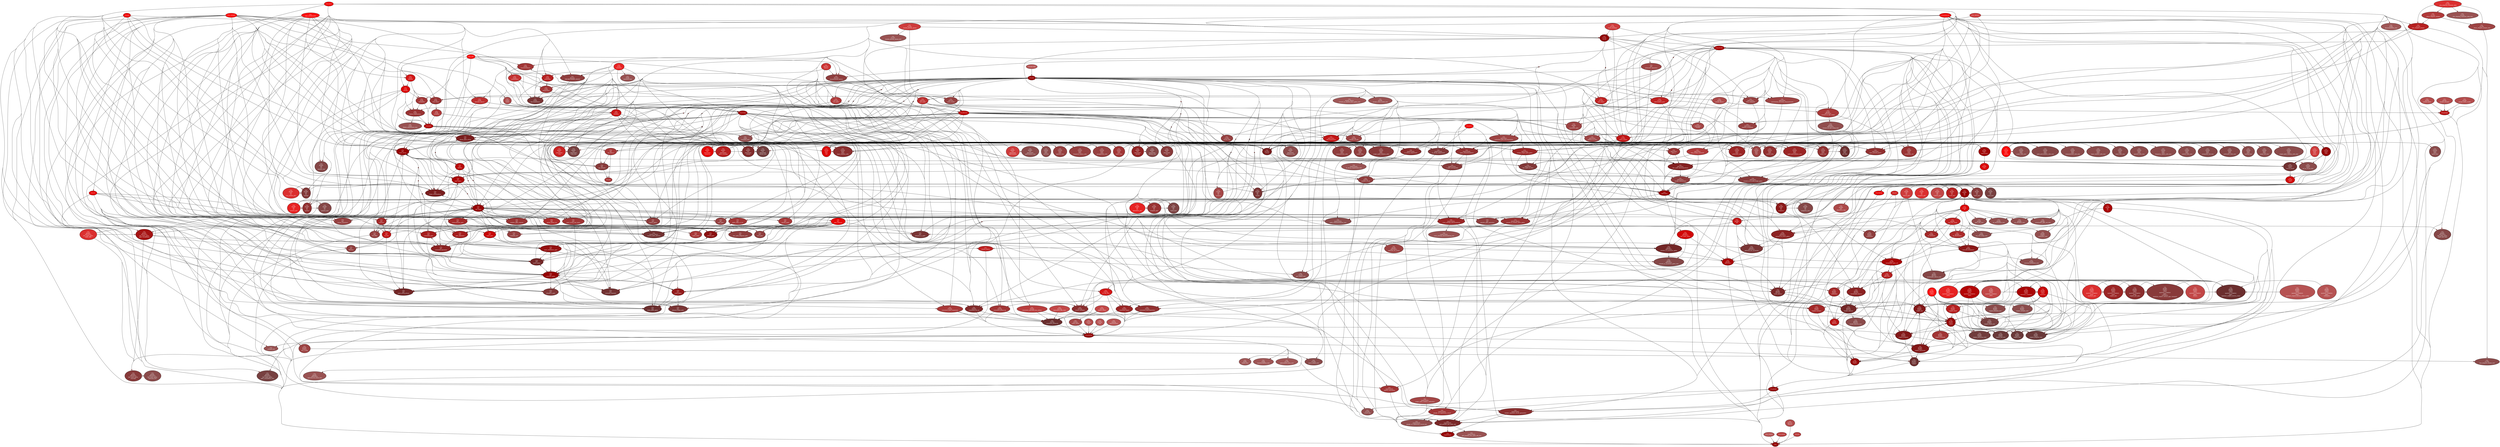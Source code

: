 
digraph G {
    concentrate = true;

    rankdir = TB;
    node [style=filled,fillcolor="#ffffff",fontcolor="#000000",fontname=Helvetica,fontsize=10];

    cirq [fillcolor="#950303",fontcolor="#ffffff"];
    cirq__compat [fillcolor="#f91010",fontcolor="#ffffff",label="cirq._compat"];
    cirq__compat_test [fillcolor="#995252",fontcolor="#ffffff",label="cirq\.\n_compat_test"];
    cirq__doc [fillcolor="#f91010",fontcolor="#ffffff",label="cirq._doc"];
    cirq__import [fillcolor="#b65353",fontcolor="#ffffff",label="cirq._import"];
    cirq__version [fillcolor="#ce3b3b",fontcolor="#ffffff",label="cirq._version"];
    cirq_aqt [fillcolor="#a83838",fontcolor="#ffffff",label="cirq.aqt"];
    cirq_aqt_aqt_device [fillcolor="#a83838",fontcolor="#ffffff",label="cirq\.\naqt\.\naqt_device"];
    cirq_aqt_aqt_sampler [fillcolor="#883a3a",fontcolor="#ffffff",label="cirq\.\naqt\.\naqt_sampler"];
    cirq_circuits [fillcolor="#a90404",fontcolor="#ffffff",label="cirq.circuits"];
    cirq_circuits_Circuit [fillcolor="#7a1e1e",fontcolor="#ffffff",label="cirq\.\ncircuits\.\nCircuit"];
    cirq_circuits__block_diagram_drawer [fillcolor="#b03a3a",fontcolor="#ffffff",label="cirq\.\ncircuits\.\n_block_diagram_drawer"];
    cirq_circuits__block_diagram_drawer_test [fillcolor="#9d4343",fontcolor="#ffffff",label="cirq\.\ncircuits\.\n_block_diagram_drawer_test"];
    cirq_circuits__box_drawing_character_data [fillcolor="#db2f2f",fontcolor="#ffffff",label="cirq\.\ncircuits\.\n_box_drawing_character_data"];
    cirq_circuits__box_drawing_character_data_test [fillcolor="#995252",fontcolor="#ffffff",label="cirq\.\ncircuits\.\n_box_drawing_character_data_test"];
    cirq_circuits__bucket_priority_queue [fillcolor="#ce3b3b",fontcolor="#ffffff",label="cirq\.\ncircuits\.\n_bucket_priority_queue"];
    cirq_circuits__bucket_priority_queue_test [fillcolor="#995252",fontcolor="#ffffff",label="cirq\.\ncircuits\.\n_bucket_priority_queue_test"];
    cirq_circuits_circuit [fillcolor="#910707",fontcolor="#ffffff",label="cirq\.\ncircuits\.\ncircuit"];
    cirq_circuits_circuit_dag [fillcolor="#964040",fontcolor="#ffffff",label="cirq\.\ncircuits\.\ncircuit_dag"];
    cirq_circuits_circuit_test [fillcolor="#924e4e",fontcolor="#ffffff",label="cirq\.\ncircuits\.\ncircuit_test"];
    cirq_circuits_insert_strategy [fillcolor="#ce3b3b",fontcolor="#ffffff",label="cirq\.\ncircuits\.\ninsert_strategy"];
    cirq_circuits_optimization_pass [fillcolor="#bf2121",fontcolor="#ffffff",label="cirq\.\ncircuits\.\noptimization_pass"];
    cirq_circuits_optimization_pass_test [fillcolor="#9f5656",fontcolor="#ffffff",label="cirq\.\ncircuits\.\noptimization_pass_test"];
    cirq_circuits_qasm_output [fillcolor="#c11515",fontcolor="#ffffff",label="cirq\.\ncircuits\.\nqasm_output"];
    cirq_circuits_qasm_output_test [fillcolor="#8b4b4b",fontcolor="#ffffff",label="cirq\.\ncircuits\.\nqasm_output_test"];
    cirq_circuits_quil_output [fillcolor="#bf2121",fontcolor="#ffffff",label="cirq\.\ncircuits\.\nquil_output"];
    cirq_circuits_quil_output_test [fillcolor="#8b4b4b",fontcolor="#ffffff",label="cirq\.\ncircuits\.\nquil_output_test"];
    cirq_circuits_text_diagram_drawer [fillcolor="#b62020",fontcolor="#ffffff",label="cirq\.\ncircuits\.\ntext_diagram_drawer"];
    cirq_circuits_text_diagram_drawer_test [fillcolor="#8b4b4b",fontcolor="#ffffff",label="cirq\.\ncircuits\.\ntext_diagram_drawer_test"];
    cirq_contrib [fillcolor="#b83d3d",fontcolor="#ffffff",label="cirq.contrib"];
    cirq_devices [fillcolor="#bd0404",fontcolor="#ffffff",label="cirq.devices"];
    cirq_devices_Device [fillcolor="#b34c4c",fontcolor="#ffffff",label="cirq\.\ndevices\.\nDevice"];
    cirq_devices_UNCONSTRAINED_DEVICE [fillcolor="#8f3d3d",fontcolor="#ffffff",label="cirq\.\ndevices\.\nUNCONSTRAINED_DEVICE"];
    cirq_devices_device [fillcolor="#cc3333",fontcolor="#ffffff",label="cirq\.\ndevices\.\ndevice"];
    cirq_devices_grid_qubit [fillcolor="#bc2f2f",fontcolor="#ffffff",label="cirq\.\ndevices\.\ngrid_qubit"];
    cirq_devices_line_qubit [fillcolor="#b03a3a",fontcolor="#ffffff",label="cirq\.\ndevices\.\nline_qubit"];
    cirq_devices_noise_model [fillcolor="#964040",fontcolor="#ffffff",label="cirq\.\ndevices\.\nnoise_model"];
    cirq_devices_unconstrained_device [fillcolor="#8f3d3d",fontcolor="#ffffff",label="cirq\.\ndevices\.\nunconstrained_device"];
    cirq_experiments [fillcolor="#950303",fontcolor="#ffffff",label="cirq\.\nexperiments"];
    cirq_experiments_cross_entropy_benchmarking [fillcolor="#9b2626",fontcolor="#ffffff",label="cirq\.\nexperiments\.\ncross_entropy_benchmarking"];
    cirq_experiments_cross_entropy_benchmarking_test [fillcolor="#995252",fontcolor="#ffffff",label="cirq\.\nexperiments\.\ncross_entropy_benchmarking_test"];
    cirq_experiments_fidelity_estimation [fillcolor="#a13535",fontcolor="#ffffff",label="cirq\.\nexperiments\.\nfidelity_estimation"];
    cirq_experiments_google_v2_supremacy_circuit [fillcolor="#a13535",fontcolor="#ffffff",label="cirq\.\nexperiments\.\ngoogle_v2_supremacy_circuit"];
    cirq_experiments_google_v2_supremacy_circuit_test [fillcolor="#924e4e",fontcolor="#ffffff",label="cirq\.\nexperiments\.\ngoogle_v2_supremacy_circuit_test"];
    cirq_experiments_grid_parallel_two_qubit_xeb [fillcolor="#7a2828",fontcolor="#ffffff",label="cirq\.\nexperiments\.\ngrid_parallel_two_qubit_xeb"];
    cirq_experiments_grid_parallel_two_qubit_xeb_test [fillcolor="#995252",fontcolor="#ffffff",label="cirq\.\nexperiments\.\ngrid_parallel_two_qubit_xeb_test"];
    cirq_experiments_n_qubit_tomography [fillcolor="#883a3a",fontcolor="#ffffff",label="cirq\.\nexperiments\.\nn_qubit_tomography"];
    cirq_experiments_qubit_characterizations [fillcolor="#913030",fontcolor="#ffffff",label="cirq\.\nexperiments\.\nqubit_characterizations"];
    cirq_experiments_qubit_characterizations_test [fillcolor="#8b4b4b",fontcolor="#ffffff",label="cirq\.\nexperiments\.\nqubit_characterizations_test"];
    cirq_experiments_random_quantum_circuit_generation [fillcolor="#8a2e2e",fontcolor="#ffffff",label="cirq\.\nexperiments\.\nrandom_quantum_circuit_generation"];
    cirq_experiments_single_qubit_readout_calibration [fillcolor="#a44646",fontcolor="#ffffff",label="cirq\.\nexperiments\.\nsingle_qubit_readout_calibration"];
    cirq_experiments_t1_decay_experiment [fillcolor="#813737",fontcolor="#ffffff",label="cirq\.\nexperiments\.\nt1_decay_experiment"];
    cirq_experiments_t2_decay_experiment [fillcolor="#8a2e2e",fontcolor="#ffffff",label="cirq\.\nexperiments\.\nt2_decay_experiment"];
    cirq_experiments_t2_decay_experiment_test [fillcolor="#995252",fontcolor="#ffffff",label="cirq\.\nexperiments\.\nt2_decay_experiment_test"];
    cirq_google [fillcolor="#950303",fontcolor="#ffffff",label="cirq.google"];
    cirq_google_api [fillcolor="#db0505",fontcolor="#ffffff",label="cirq\.\ngoogle\.\napi"];
    cirq_google_api_v1 [fillcolor="#a90404",fontcolor="#ffffff",label="cirq\.\ngoogle\.\napi\.\nv1"];
    cirq_google_api_v1_operations_pb2 [fillcolor="#e72222",fontcolor="#ffffff",label="cirq\.\ngoogle\.\napi\.\nv1\.\noperations_pb2"];
    cirq_google_api_v1_params [fillcolor="#913030",fontcolor="#ffffff",label="cirq\.\ngoogle\.\napi\.\nv1\.\nparams"];
    cirq_google_api_v1_params_pb2 [fillcolor="#e72222",fontcolor="#ffffff",label="cirq\.\ngoogle\.\napi\.\nv1\.\nparams_pb2"];
    cirq_google_api_v1_params_test [fillcolor="#854747",fontcolor="#ffffff",label="cirq\.\ngoogle\.\napi\.\nv1\.\nparams_test"];
    cirq_google_api_v1_program_pb2 [fillcolor="#993333",fontcolor="#ffffff",label="cirq\.\ngoogle\.\napi\.\nv1\.\nprogram_pb2"];
    cirq_google_api_v1_programs [fillcolor="#8b1818",fontcolor="#ffffff",label="cirq\.\ngoogle\.\napi\.\nv1\.\nprograms"];
    cirq_google_api_v1_programs_test [fillcolor="#854747",fontcolor="#ffffff",label="cirq\.\ngoogle\.\napi\.\nv1\.\nprograms_test"];
    cirq_google_api_v1_proto_test [fillcolor="#7e4444",fontcolor="#ffffff",label="cirq\.\ngoogle\.\napi\.\nv1\.\nproto_test"];
    cirq_google_api_v2 [fillcolor="#950303",fontcolor="#ffffff",label="cirq\.\ngoogle\.\napi\.\nv2"];
    cirq_google_api_v2_batch_pb2 [fillcolor="#883a3a",fontcolor="#ffffff",label="cirq\.\ngoogle\.\napi\.\nv2\.\nbatch_pb2"];
    cirq_google_api_v2_device_pb2 [fillcolor="#ce3b3b",fontcolor="#ffffff",label="cirq\.\ngoogle\.\napi\.\nv2\.\ndevice_pb2"];
    cirq_google_api_v2_metrics_pb2 [fillcolor="#c24747",fontcolor="#ffffff",label="cirq\.\ngoogle\.\napi\.\nv2\.\nmetrics_pb2"];
    cirq_google_api_v2_program [fillcolor="#a44646",fontcolor="#ffffff",label="cirq\.\ngoogle\.\napi\.\nv2\.\nprogram"];
    cirq_google_api_v2_program_pb2 [fillcolor="#db2f2f",fontcolor="#ffffff",label="cirq\.\ngoogle\.\napi\.\nv2\.\nprogram_pb2"];
    cirq_google_api_v2_proto_test [fillcolor="#774040",fontcolor="#ffffff",label="cirq\.\ngoogle\.\napi\.\nv2\.\nproto_test"];
    cirq_google_api_v2_result_pb2 [fillcolor="#b62020",fontcolor="#ffffff",label="cirq\.\ngoogle\.\napi\.\nv2\.\nresult_pb2"];
    cirq_google_api_v2_results [fillcolor="#793434",fontcolor="#ffffff",label="cirq\.\ngoogle\.\napi\.\nv2\.\nresults"];
    cirq_google_api_v2_run_context_pb2 [fillcolor="#db2f2f",fontcolor="#ffffff",label="cirq\.\ngoogle\.\napi\.\nv2\.\nrun_context_pb2"];
    cirq_google_api_v2_sweeps [fillcolor="#813737",fontcolor="#ffffff",label="cirq\.\ngoogle\.\napi\.\nv2\.\nsweeps"];
    cirq_google_api_v2_sweeps_test [fillcolor="#854747",fontcolor="#ffffff",label="cirq\.\ngoogle\.\napi\.\nv2\.\nsweeps_test"];
    cirq_google_arg_func_langs [fillcolor="#bf2121",fontcolor="#ffffff",label="cirq\.\ngoogle\.\narg_func_langs"];
    cirq_google_arg_func_langs_test [fillcolor="#8b4b4b",fontcolor="#ffffff",label="cirq\.\ngoogle\.\narg_func_langs_test"];
    cirq_google_common_serializers [fillcolor="#8b1818",fontcolor="#ffffff",label="cirq\.\ngoogle\.\ncommon_serializers"];
    cirq_google_common_serializers_test [fillcolor="#8b4b4b",fontcolor="#ffffff",label="cirq\.\ngoogle\.\ncommon_serializers_test"];
    cirq_google_devices [fillcolor="#b81414",fontcolor="#ffffff",label="cirq\.\ngoogle\.\ndevices"];
    cirq_google_devices_known_devices [fillcolor="#732626",fontcolor="#ffffff",label="cirq\.\ngoogle\.\ndevices\.\nknown_devices"];
    cirq_google_devices_known_devices_test [fillcolor="#8b4b4b",fontcolor="#ffffff",label="cirq\.\ngoogle\.\ndevices\.\nknown_devices_test"];
    cirq_google_devices_serializable_device [fillcolor="#8b2222",fontcolor="#ffffff",label="cirq\.\ngoogle\.\ndevices\.\nserializable_device"];
    cirq_google_devices_serializable_device_test [fillcolor="#854747",fontcolor="#ffffff",label="cirq\.\ngoogle\.\ndevices\.\nserializable_device_test"];
    cirq_google_devices_xmon_device [fillcolor="#7a2828",fontcolor="#ffffff",label="cirq\.\ngoogle\.\ndevices\.\nxmon_device"];
    cirq_google_engine [fillcolor="#950303",fontcolor="#ffffff",label="cirq\.\ngoogle\.\nengine"];
    cirq_google_engine_Calibration [fillcolor="#8f3d3d",fontcolor="#ffffff",label="cirq\.\ngoogle\.\nengine\.\nCalibration"];
    cirq_google_engine_Engine [fillcolor="#6b2e2e",fontcolor="#ffffff",label="cirq\.\ngoogle\.\nengine\.\nEngine"];
    cirq_google_engine_calibration [fillcolor="#a32828",fontcolor="#ffffff",label="cirq\.\ngoogle\.\nengine\.\ncalibration"];
    cirq_google_engine_calibration_test [fillcolor="#924e4e",fontcolor="#ffffff",label="cirq\.\ngoogle\.\nengine\.\ncalibration_test"];
    cirq_google_engine_client [fillcolor="#f91010",fontcolor="#ffffff",label="cirq\.\ngoogle\.\nengine\.\nclient"];
    cirq_google_engine_client_quantum [fillcolor="#c70505",fontcolor="#ffffff",label="cirq\.\ngoogle\.\nengine\.\nclient\.\nquantum"];
    cirq_google_engine_client_quantum_v1alpha1 [fillcolor="#a90404",fontcolor="#ffffff",label="cirq\.\ngoogle\.\nengine\.\nclient\.\nquantum_v1alpha1"];
    cirq_google_engine_client_quantum_v1alpha1_gapic [fillcolor="#c24747",fontcolor="#ffffff",label="cirq\.\ngoogle\.\nengine\.\nclient\.\nquantum_v1alpha1\.\ngapic"];
    cirq_google_engine_client_quantum_v1alpha1_gapic_enums [fillcolor="#c24747",fontcolor="#ffffff",label="cirq\.\ngoogle\.\nengine\.\nclient\.\nquantum_v1alpha1\.\ngapic\.\nenums"];
    cirq_google_engine_client_quantum_v1alpha1_gapic_quantum_engine_service_client [fillcolor="#6b2e2e",fontcolor="#ffffff",label="cirq\.\ngoogle\.\nengine\.\nclient\.\nquantum_v1alpha1\.\ngapic\.\nquantum_engine_service_client"];
    cirq_google_engine_client_quantum_v1alpha1_gapic_quantum_engine_service_client_config [fillcolor="#b65353",fontcolor="#ffffff",label="cirq\.\ngoogle\.\nengine\.\nclient\.\nquantum_v1alpha1\.\ngapic\.\nquantum_engine_service_client_config"];
    cirq_google_engine_client_quantum_v1alpha1_gapic_transports [fillcolor="#b65353",fontcolor="#ffffff",label="cirq\.\ngoogle\.\nengine\.\nclient\.\nquantum_v1alpha1\.\ngapic\.\ntransports"];
    cirq_google_engine_client_quantum_v1alpha1_gapic_transports_quantum_engine_service_grpc_transport [fillcolor="#883a3a",fontcolor="#ffffff",label="cirq\.\ngoogle\.\nengine\.\nclient\.\nquantum_v1alpha1\.\ngapic\.\ntransports\.\nquantum_engine_service_grpc_transport"];
    cirq_google_engine_client_quantum_v1alpha1_proto [fillcolor="#e72222",fontcolor="#ffffff",label="cirq\.\ngoogle\.\nengine\.\nclient\.\nquantum_v1alpha1\.\nproto"];
    cirq_google_engine_client_quantum_v1alpha1_proto_engine_pb2 [fillcolor="#9b2626",fontcolor="#ffffff",label="cirq\.\ngoogle\.\nengine\.\nclient\.\nquantum_v1alpha1\.\nproto\.\nengine_pb2"];
    cirq_google_engine_client_quantum_v1alpha1_proto_engine_pb2_grpc [fillcolor="#8a2e2e",fontcolor="#ffffff",label="cirq\.\ngoogle\.\nengine\.\nclient\.\nquantum_v1alpha1\.\nproto\.\nengine_pb2_grpc"];
    cirq_google_engine_client_quantum_v1alpha1_proto_quantum_pb2 [fillcolor="#db2f2f",fontcolor="#ffffff",label="cirq\.\ngoogle\.\nengine\.\nclient\.\nquantum_v1alpha1\.\nproto\.\nquantum_pb2"];
    cirq_google_engine_client_quantum_v1alpha1_types [fillcolor="#b30404",fontcolor="#ffffff",label="cirq\.\ngoogle\.\nengine\.\nclient\.\nquantum_v1alpha1\.\ntypes"];
    cirq_google_engine_engine [fillcolor="#950303",fontcolor="#ffffff",label="cirq\.\ngoogle\.\nengine\.\nengine"];
    cirq_google_engine_engine_client [fillcolor="#b62020",fontcolor="#ffffff",label="cirq\.\ngoogle\.\nengine\.\nengine_client"];
    cirq_google_engine_engine_client_test [fillcolor="#774040",fontcolor="#ffffff",label="cirq\.\ngoogle\.\nengine\.\nengine_client_test"];
    cirq_google_engine_engine_job [fillcolor="#821717",fontcolor="#ffffff",label="cirq\.\ngoogle\.\nengine\.\nengine_job"];
    cirq_google_engine_engine_job_test [fillcolor="#6a3939",fontcolor="#ffffff",label="cirq\.\ngoogle\.\nengine\.\nengine_job_test"];
    cirq_google_engine_engine_processor [fillcolor="#821717",fontcolor="#ffffff",label="cirq\.\ngoogle\.\nengine\.\nengine_processor"];
    cirq_google_engine_engine_processor_test [fillcolor="#713c3c",fontcolor="#ffffff",label="cirq\.\ngoogle\.\nengine\.\nengine_processor_test"];
    cirq_google_engine_engine_program [fillcolor="#821717",fontcolor="#ffffff",label="cirq\.\ngoogle\.\nengine\.\nengine_program"];
    cirq_google_engine_engine_program_test [fillcolor="#6a3939",fontcolor="#ffffff",label="cirq\.\ngoogle\.\nengine\.\nengine_program_test"];
    cirq_google_engine_engine_sampler [fillcolor="#a32828",fontcolor="#ffffff",label="cirq\.\ngoogle\.\nengine\.\nengine_sampler"];
    cirq_google_engine_engine_sampler_test [fillcolor="#8b4b4b",fontcolor="#ffffff",label="cirq\.\ngoogle\.\nengine\.\nengine_sampler_test"];
    cirq_google_engine_engine_test [fillcolor="#6a3939",fontcolor="#ffffff",label="cirq\.\ngoogle\.\nengine\.\nengine_test"];
    cirq_google_engine_engine_timeslot [fillcolor="#a13535",fontcolor="#ffffff",label="cirq\.\ngoogle\.\nengine\.\nengine_timeslot"];
    cirq_google_engine_engine_timeslot_test [fillcolor="#8b4b4b",fontcolor="#ffffff",label="cirq\.\ngoogle\.\nengine\.\nengine_timeslot_test"];
    cirq_google_engine_env_config [fillcolor="#9d4343",fontcolor="#ffffff",label="cirq\.\ngoogle\.\nengine\.\nenv_config"];
    cirq_google_gate_sets [fillcolor="#b62020",fontcolor="#ffffff",label="cirq\.\ngoogle\.\ngate_sets"];
    cirq_google_gate_sets_test [fillcolor="#924e4e",fontcolor="#ffffff",label="cirq\.\ngoogle\.\ngate_sets_test"];
    cirq_google_line [fillcolor="#db0505",fontcolor="#ffffff",label="cirq\.\ngoogle\.\nline"];
    cirq_google_line_placement [fillcolor="#9f0404",fontcolor="#ffffff",label="cirq\.\ngoogle\.\nline\.\nplacement"];
    cirq_google_line_placement_anneal [fillcolor="#822b2b",fontcolor="#ffffff",label="cirq\.\ngoogle\.\nline\.\nplacement\.\nanneal"];
    cirq_google_line_placement_anneal_test [fillcolor="#713c3c",fontcolor="#ffffff",label="cirq\.\ngoogle\.\nline\.\nplacement\.\nanneal_test"];
    cirq_google_line_placement_chip [fillcolor="#c82323",fontcolor="#ffffff",label="cirq\.\ngoogle\.\nline\.\nplacement\.\nchip"];
    cirq_google_line_placement_chip_test [fillcolor="#774040",fontcolor="#ffffff",label="cirq\.\ngoogle\.\nline\.\nplacement\.\nchip_test"];
    cirq_google_line_placement_greedy [fillcolor="#932424",fontcolor="#ffffff",label="cirq\.\ngoogle\.\nline\.\nplacement\.\ngreedy"];
    cirq_google_line_placement_greedy_test [fillcolor="#854747",fontcolor="#ffffff",label="cirq\.\ngoogle\.\nline\.\nplacement\.\ngreedy_test"];
    cirq_google_line_placement_line [fillcolor="#883a3a",fontcolor="#ffffff",label="cirq\.\ngoogle\.\nline\.\nplacement\.\nline"];
    cirq_google_line_placement_optimization [fillcolor="#ce3b3b",fontcolor="#ffffff",label="cirq\.\ngoogle\.\nline\.\nplacement\.\noptimization"];
    cirq_google_line_placement_optimization_test [fillcolor="#8b4b4b",fontcolor="#ffffff",label="cirq\.\ngoogle\.\nline\.\nplacement\.\noptimization_test"];
    cirq_google_line_placement_place_strategy [fillcolor="#b62020",fontcolor="#ffffff",label="cirq\.\ngoogle\.\nline\.\nplacement\.\nplace_strategy"];
    cirq_google_line_placement_sequence [fillcolor="#e50505",fontcolor="#ffffff",label="cirq\.\ngoogle\.\nline\.\nplacement\.\nsequence"];
    cirq_google_line_placement_sequence_test [fillcolor="#8b4b4b",fontcolor="#ffffff",label="cirq\.\ngoogle\.\nline\.\nplacement\.\nsequence_test"];
    cirq_google_op_deserializer [fillcolor="#ac2b2b",fontcolor="#ffffff",label="cirq\.\ngoogle\.\nop_deserializer"];
    cirq_google_op_deserializer_test [fillcolor="#924e4e",fontcolor="#ffffff",label="cirq\.\ngoogle\.\nop_deserializer_test"];
    cirq_google_op_serializer [fillcolor="#a32828",fontcolor="#ffffff",label="cirq\.\ngoogle\.\nop_serializer"];
    cirq_google_op_serializer_test [fillcolor="#924e4e",fontcolor="#ffffff",label="cirq\.\ngoogle\.\nop_serializer_test"];
    cirq_google_ops [fillcolor="#c11515",fontcolor="#ffffff",label="cirq\.\ngoogle\.\nops"];
    cirq_google_ops_physical_z_tag [fillcolor="#ac4949",fontcolor="#ffffff",label="cirq\.\ngoogle\.\nops\.\nphysical_z_tag"];
    cirq_google_ops_sycamore_gate [fillcolor="#9d4343",fontcolor="#ffffff",label="cirq\.\ngoogle\.\nops\.\nsycamore_gate"];
    cirq_google_optimizers [fillcolor="#a90404",fontcolor="#ffffff",label="cirq\.\ngoogle\.\noptimizers"];
    cirq_google_optimizers_convert_to_sqrt_iswap [fillcolor="#a83838",fontcolor="#ffffff",label="cirq\.\ngoogle\.\noptimizers\.\nconvert_to_sqrt_iswap"];
    cirq_google_optimizers_convert_to_sqrt_iswap_test [fillcolor="#924e4e",fontcolor="#ffffff",label="cirq\.\ngoogle\.\noptimizers\.\nconvert_to_sqrt_iswap_test"];
    cirq_google_optimizers_convert_to_sycamore_gates [fillcolor="#732626",fontcolor="#ffffff",label="cirq\.\ngoogle\.\noptimizers\.\nconvert_to_sycamore_gates"];
    cirq_google_optimizers_convert_to_sycamore_gates_test [fillcolor="#854747",fontcolor="#ffffff",label="cirq\.\ngoogle\.\noptimizers\.\nconvert_to_sycamore_gates_test"];
    cirq_google_optimizers_convert_to_xmon_gates [fillcolor="#8b2222",fontcolor="#ffffff",label="cirq\.\ngoogle\.\noptimizers\.\nconvert_to_xmon_gates"];
    cirq_google_optimizers_optimize_for_sycamore [fillcolor="#793434",fontcolor="#ffffff",label="cirq\.\ngoogle\.\noptimizers\.\noptimize_for_sycamore"];
    cirq_google_optimizers_optimize_for_xmon [fillcolor="#9d4343",fontcolor="#ffffff",label="cirq\.\ngoogle\.\noptimizers\.\noptimize_for_xmon"];
    cirq_google_optimizers_optimize_for_xmon_test [fillcolor="#995252",fontcolor="#ffffff",label="cirq\.\ngoogle\.\noptimizers\.\noptimize_for_xmon_test"];
    cirq_google_optimizers_two_qubit_gates [fillcolor="#d10505",fontcolor="#ffffff",label="cirq\.\ngoogle\.\noptimizers\.\ntwo_qubit_gates"];
    cirq_google_optimizers_two_qubit_gates_example [fillcolor="#883a3a",fontcolor="#ffffff",label="cirq\.\ngoogle\.\noptimizers\.\ntwo_qubit_gates\.\nexample"];
    cirq_google_optimizers_two_qubit_gates_example_test [fillcolor="#8b4b4b",fontcolor="#ffffff",label="cirq\.\ngoogle\.\noptimizers\.\ntwo_qubit_gates\.\nexample_test"];
    cirq_google_optimizers_two_qubit_gates_gate_compilation [fillcolor="#a51212",fontcolor="#ffffff",label="cirq\.\ngoogle\.\noptimizers\.\ntwo_qubit_gates\.\ngate_compilation"];
    cirq_google_optimizers_two_qubit_gates_gate_compilation_test [fillcolor="#774040",fontcolor="#ffffff",label="cirq\.\ngoogle\.\noptimizers\.\ntwo_qubit_gates\.\ngate_compilation_test"];
    cirq_google_optimizers_two_qubit_gates_math_utils [fillcolor="#db2f2f",fontcolor="#ffffff",label="cirq\.\ngoogle\.\noptimizers\.\ntwo_qubit_gates\.\nmath_utils"];
    cirq_google_optimizers_two_qubit_gates_math_utils_test [fillcolor="#854747",fontcolor="#ffffff",label="cirq\.\ngoogle\.\noptimizers\.\ntwo_qubit_gates\.\nmath_utils_test"];
    cirq_google_serializable_gate_set [fillcolor="#a90404",fontcolor="#ffffff",label="cirq\.\ngoogle\.\nserializable_gate_set"];
    cirq_google_serializable_gate_set_test [fillcolor="#924e4e",fontcolor="#ffffff",label="cirq\.\ngoogle\.\nserializable_gate_set_test"];
    cirq_interop [fillcolor="#e50505",fontcolor="#ffffff",label="cirq.interop"];
    cirq_interop_quirk [fillcolor="#d10505",fontcolor="#ffffff",label="cirq\.\ninterop\.\nquirk"];
    cirq_interop_quirk_cells [fillcolor="#950303",fontcolor="#ffffff",label="cirq\.\ninterop\.\nquirk\.\ncells"];
    cirq_interop_quirk_cells_Cell [fillcolor="#9d4343",fontcolor="#ffffff",label="cirq\.\ninterop\.\nquirk\.\ncells\.\nCell"];
    cirq_interop_quirk_cells_all_cells [fillcolor="#6b2e2e",fontcolor="#ffffff",label="cirq\.\ninterop\.\nquirk\.\ncells\.\nall_cells"];
    cirq_interop_quirk_cells_arithmetic_cells [fillcolor="#9b2626",fontcolor="#ffffff",label="cirq\.\ninterop\.\nquirk\.\ncells\.\narithmetic_cells"];
    cirq_interop_quirk_cells_arithmetic_cells_test [fillcolor="#854747",fontcolor="#ffffff",label="cirq\.\ninterop\.\nquirk\.\ncells\.\narithmetic_cells_test"];
    cirq_interop_quirk_cells_cell [fillcolor="#db0505",fontcolor="#ffffff",label="cirq\.\ninterop\.\nquirk\.\ncells\.\ncell"];
    cirq_interop_quirk_cells_cell_test [fillcolor="#8b4b4b",fontcolor="#ffffff",label="cirq\.\ninterop\.\nquirk\.\ncells\.\ncell_test"];
    cirq_interop_quirk_cells_composite_cell [fillcolor="#993333",fontcolor="#ffffff",label="cirq\.\ninterop\.\nquirk\.\ncells\.\ncomposite_cell"];
    cirq_interop_quirk_cells_composite_cell_test [fillcolor="#854747",fontcolor="#ffffff",label="cirq\.\ninterop\.\nquirk\.\ncells\.\ncomposite_cell_test"];
    cirq_interop_quirk_cells_control_cells [fillcolor="#913030",fontcolor="#ffffff",label="cirq\.\ninterop\.\nquirk\.\ncells\.\ncontrol_cells"];
    cirq_interop_quirk_cells_control_cells_test [fillcolor="#8b4b4b",fontcolor="#ffffff",label="cirq\.\ninterop\.\nquirk\.\ncells\.\ncontrol_cells_test"];
    cirq_interop_quirk_cells_frequency_space_cells [fillcolor="#964040",fontcolor="#ffffff",label="cirq\.\ninterop\.\nquirk\.\ncells\.\nfrequency_space_cells"];
    cirq_interop_quirk_cells_frequency_space_cells_test [fillcolor="#8b4b4b",fontcolor="#ffffff",label="cirq\.\ninterop\.\nquirk\.\ncells\.\nfrequency_space_cells_test"];
    cirq_interop_quirk_cells_ignored_cells [fillcolor="#964040",fontcolor="#ffffff",label="cirq\.\ninterop\.\nquirk\.\ncells\.\nignored_cells"];
    cirq_interop_quirk_cells_ignored_cells_test [fillcolor="#8b4b4b",fontcolor="#ffffff",label="cirq\.\ninterop\.\nquirk\.\ncells\.\nignored_cells_test"];
    cirq_interop_quirk_cells_input_cells [fillcolor="#a13535",fontcolor="#ffffff",label="cirq\.\ninterop\.\nquirk\.\ncells\.\ninput_cells"];
    cirq_interop_quirk_cells_input_cells_test [fillcolor="#854747",fontcolor="#ffffff",label="cirq\.\ninterop\.\nquirk\.\ncells\.\ninput_cells_test"];
    cirq_interop_quirk_cells_input_rotation_cells [fillcolor="#8a2e2e",fontcolor="#ffffff",label="cirq\.\ninterop\.\nquirk\.\ncells\.\ninput_rotation_cells"];
    cirq_interop_quirk_cells_input_rotation_cells_test [fillcolor="#8b4b4b",fontcolor="#ffffff",label="cirq\.\ninterop\.\nquirk\.\ncells\.\ninput_rotation_cells_test"];
    cirq_interop_quirk_cells_measurement_cells [fillcolor="#8f3d3d",fontcolor="#ffffff",label="cirq\.\ninterop\.\nquirk\.\ncells\.\nmeasurement_cells"];
    cirq_interop_quirk_cells_measurement_cells_test [fillcolor="#8b4b4b",fontcolor="#ffffff",label="cirq\.\ninterop\.\nquirk\.\ncells\.\nmeasurement_cells_test"];
    cirq_interop_quirk_cells_parse [fillcolor="#ce3b3b",fontcolor="#ffffff",label="cirq\.\ninterop\.\nquirk\.\ncells\.\nparse"];
    cirq_interop_quirk_cells_parse_test [fillcolor="#8b4b4b",fontcolor="#ffffff",label="cirq\.\ninterop\.\nquirk\.\ncells\.\nparse_test"];
    cirq_interop_quirk_cells_qubit_permutation_cells [fillcolor="#9b2626",fontcolor="#ffffff",label="cirq\.\ninterop\.\nquirk\.\ncells\.\nqubit_permutation_cells"];
    cirq_interop_quirk_cells_qubit_permutation_cells_test [fillcolor="#854747",fontcolor="#ffffff",label="cirq\.\ninterop\.\nquirk\.\ncells\.\nqubit_permutation_cells_test"];
    cirq_interop_quirk_cells_scalar_cells [fillcolor="#8f3d3d",fontcolor="#ffffff",label="cirq\.\ninterop\.\nquirk\.\ncells\.\nscalar_cells"];
    cirq_interop_quirk_cells_scalar_cells_test [fillcolor="#8b4b4b",fontcolor="#ffffff",label="cirq\.\ninterop\.\nquirk\.\ncells\.\nscalar_cells_test"];
    cirq_interop_quirk_cells_single_qubit_rotation_cells [fillcolor="#883a3a",fontcolor="#ffffff",label="cirq\.\ninterop\.\nquirk\.\ncells\.\nsingle_qubit_rotation_cells"];
    cirq_interop_quirk_cells_single_qubit_rotation_cells_test [fillcolor="#8b4b4b",fontcolor="#ffffff",label="cirq\.\ninterop\.\nquirk\.\ncells\.\nsingle_qubit_rotation_cells_test"];
    cirq_interop_quirk_cells_swap_cell [fillcolor="#913030",fontcolor="#ffffff",label="cirq\.\ninterop\.\nquirk\.\ncells\.\nswap_cell"];
    cirq_interop_quirk_cells_swap_cell_test [fillcolor="#8b4b4b",fontcolor="#ffffff",label="cirq\.\ninterop\.\nquirk\.\ncells\.\nswap_cell_test"];
    cirq_interop_quirk_cells_testing [fillcolor="#f90606",fontcolor="#ffffff",label="cirq\.\ninterop\.\nquirk\.\ncells\.\ntesting"];
    cirq_interop_quirk_cells_testing_test [fillcolor="#8b4b4b",fontcolor="#ffffff",label="cirq\.\ninterop\.\nquirk\.\ncells\.\ntesting_test"];
    cirq_interop_quirk_cells_unsupported_cells [fillcolor="#964040",fontcolor="#ffffff",label="cirq\.\ninterop\.\nquirk\.\ncells\.\nunsupported_cells"];
    cirq_interop_quirk_url_to_circuit [fillcolor="#723131",fontcolor="#ffffff",label="cirq\.\ninterop\.\nquirk\.\nurl_to_circuit"];
    cirq_interop_quirk_url_to_circuit_test [fillcolor="#8b4b4b",fontcolor="#ffffff",label="cirq\.\ninterop\.\nquirk\.\nurl_to_circuit_test"];
    cirq_ion [fillcolor="#b83d3d",fontcolor="#ffffff",label="cirq.ion"];
    cirq_linalg [fillcolor="#9f0404",fontcolor="#ffffff",label="cirq.linalg"];
    cirq_linalg_combinators [fillcolor="#c43131",fontcolor="#ffffff",label="cirq\.\nlinalg\.\ncombinators"];
    cirq_linalg_decompositions [fillcolor="#793434",fontcolor="#ffffff",label="cirq\.\nlinalg\.\ndecompositions"];
    cirq_linalg_decompositions_test [fillcolor="#9f5656",fontcolor="#ffffff",label="cirq\.\nlinalg\.\ndecompositions_test"];
    cirq_linalg_diagonalize [fillcolor="#a13535",fontcolor="#ffffff",label="cirq\.\nlinalg\.\ndiagonalize"];
    cirq_linalg_operator_spaces [fillcolor="#bc2f2f",fontcolor="#ffffff",label="cirq\.\nlinalg\.\noperator_spaces"];
    cirq_linalg_predicates [fillcolor="#b62020",fontcolor="#ffffff",label="cirq\.\nlinalg\.\npredicates"];
    cirq_linalg_states [fillcolor="#ac4949",fontcolor="#ffffff",label="cirq\.\nlinalg\.\nstates"];
    cirq_linalg_states_test [fillcolor="#9f5656",fontcolor="#ffffff",label="cirq\.\nlinalg\.\nstates_test"];
    cirq_linalg_tolerance [fillcolor="#e72222",fontcolor="#ffffff",label="cirq\.\nlinalg\.\ntolerance"];
    cirq_linalg_tolerance_test [fillcolor="#995252",fontcolor="#ffffff",label="cirq\.\nlinalg\.\ntolerance_test"];
    cirq_linalg_transformations [fillcolor="#a13535",fontcolor="#ffffff",label="cirq\.\nlinalg\.\ntransformations"];
    cirq_linalg_transformations_test [fillcolor="#9f5656",fontcolor="#ffffff",label="cirq\.\nlinalg\.\ntransformations_test"];
    cirq_neutral_atoms [fillcolor="#bf2121",fontcolor="#ffffff",label="cirq\.\nneutral_atoms"];
    cirq_neutral_atoms_convert_to_neutral_atom_gates [fillcolor="#993333",fontcolor="#ffffff",label="cirq\.\nneutral_atoms\.\nconvert_to_neutral_atom_gates"];
    cirq_neutral_atoms_convert_to_neutral_atom_gates_test [fillcolor="#9f5656",fontcolor="#ffffff",label="cirq\.\nneutral_atoms\.\nconvert_to_neutral_atom_gates_test"];
    cirq_neutral_atoms_neutral_atom_devices [fillcolor="#723131",fontcolor="#ffffff",label="cirq\.\nneutral_atoms\.\nneutral_atom_devices"];
    cirq_ops [fillcolor="#950303",fontcolor="#ffffff",label="cirq.ops"];
    cirq_ops_Moment [fillcolor="#8f3d3d",fontcolor="#ffffff",label="cirq\.\nops\.\nMoment"];
    cirq_ops_OP_TREE [fillcolor="#964040",fontcolor="#ffffff",label="cirq\.\nops\.\nOP_TREE"];
    cirq_ops_arithmetic_operation [fillcolor="#9d4343",fontcolor="#ffffff",label="cirq\.\nops\.\narithmetic_operation"];
    cirq_ops_clifford_gate [fillcolor="#8a0f0f",fontcolor="#ffffff",label="cirq\.\nops\.\nclifford_gate"];
    cirq_ops_common_channels [fillcolor="#723131",fontcolor="#ffffff",label="cirq\.\nops\.\ncommon_channels"];
    cirq_ops_common_gates [fillcolor="#950303",fontcolor="#ffffff",label="cirq\.\nops\.\ncommon_gates"];
    cirq_ops_controlled_gate [fillcolor="#a51d1d",fontcolor="#ffffff",label="cirq\.\nops\.\ncontrolled_gate"];
    cirq_ops_controlled_operation [fillcolor="#8b2222",fontcolor="#ffffff",label="cirq\.\nops\.\ncontrolled_operation"];
    cirq_ops_dense_pauli_string [fillcolor="#7a1e1e",fontcolor="#ffffff",label="cirq\.\nops\.\ndense_pauli_string"];
    cirq_ops_eigen_gate [fillcolor="#c70505",fontcolor="#ffffff",label="cirq\.\nops\.\neigen_gate"];
    cirq_ops_fourier_transform [fillcolor="#964040",fontcolor="#ffffff",label="cirq\.\nops\.\nfourier_transform"];
    cirq_ops_fsim_gate [fillcolor="#8f3d3d",fontcolor="#ffffff",label="cirq\.\nops\.\nfsim_gate"];
    cirq_ops_gate_features [fillcolor="#e50505",fontcolor="#ffffff",label="cirq\.\nops\.\ngate_features"];
    cirq_ops_gate_operation [fillcolor="#a51d1d",fontcolor="#ffffff",label="cirq\.\nops\.\ngate_operation"];
    cirq_ops_global_phase_op [fillcolor="#ac2b2b",fontcolor="#ffffff",label="cirq\.\nops\.\nglobal_phase_op"];
    cirq_ops_identity [fillcolor="#b80909",fontcolor="#ffffff",label="cirq\.\nops\.\nidentity"];
    cirq_ops_linear_combinations [fillcolor="#7a1e1e",fontcolor="#ffffff",label="cirq\.\nops\.\nlinear_combinations"];
    cirq_ops_matrix_gates [fillcolor="#8f3d3d",fontcolor="#ffffff",label="cirq\.\nops\.\nmatrix_gates"];
    cirq_ops_measure_util [fillcolor="#964040",fontcolor="#ffffff",label="cirq\.\nops\.\nmeasure_util"];
    cirq_ops_measurement_gate [fillcolor="#a32828",fontcolor="#ffffff",label="cirq\.\nops\.\nmeasurement_gate"];
    cirq_ops_moment [fillcolor="#a32828",fontcolor="#ffffff",label="cirq\.\nops\.\nmoment"];
    cirq_ops_named_qubit [fillcolor="#a83838",fontcolor="#ffffff",label="cirq\.\nops\.\nnamed_qubit"];
    cirq_ops_op_tree [fillcolor="#c11515",fontcolor="#ffffff",label="cirq\.\nops\.\nop_tree"];
    cirq_ops_parallel_gate_operation [fillcolor="#8f3d3d",fontcolor="#ffffff",label="cirq\.\nops\.\nparallel_gate_operation"];
    cirq_ops_parity_gates [fillcolor="#732626",fontcolor="#ffffff",label="cirq\.\nops\.\nparity_gates"];
    cirq_ops_pauli_gates [fillcolor="#a90404",fontcolor="#ffffff",label="cirq\.\nops\.\npauli_gates"];
    cirq_ops_pauli_interaction_gate [fillcolor="#931010",fontcolor="#ffffff",label="cirq\.\nops\.\npauli_interaction_gate"];
    cirq_ops_pauli_string [fillcolor="#950303",fontcolor="#ffffff",label="cirq\.\nops\.\npauli_string"];
    cirq_ops_pauli_string_phasor [fillcolor="#732626",fontcolor="#ffffff",label="cirq\.\nops\.\npauli_string_phasor"];
    cirq_ops_pauli_string_raw_types [fillcolor="#a13535",fontcolor="#ffffff",label="cirq\.\nops\.\npauli_string_raw_types"];
    cirq_ops_phased_iswap_gate [fillcolor="#793434",fontcolor="#ffffff",label="cirq\.\nops\.\nphased_iswap_gate"];
    cirq_ops_phased_x_gate [fillcolor="#813737",fontcolor="#ffffff",label="cirq\.\nops\.\nphased_x_gate"];
    cirq_ops_phased_x_z_gate [fillcolor="#793434",fontcolor="#ffffff",label="cirq\.\nops\.\nphased_x_z_gate"];
    cirq_ops_qubit_order [fillcolor="#a83838",fontcolor="#ffffff",label="cirq\.\nops\.\nqubit_order"];
    cirq_ops_qubit_order_or_list [fillcolor="#a13535",fontcolor="#ffffff",label="cirq\.\nops\.\nqubit_order_or_list"];
    cirq_ops_random_gate_channel [fillcolor="#993333",fontcolor="#ffffff",label="cirq\.\nops\.\nrandom_gate_channel"];
    cirq_ops_raw_types [fillcolor="#950303",fontcolor="#ffffff",label="cirq\.\nops\.\nraw_types"];
    cirq_ops_swap_gates [fillcolor="#931a1a",fontcolor="#ffffff",label="cirq\.\nops\.\nswap_gates"];
    cirq_ops_tags [fillcolor="#b65353",fontcolor="#ffffff",label="cirq.ops.tags"];
    cirq_ops_three_qubit_gates [fillcolor="#6b2e2e",fontcolor="#ffffff",label="cirq\.\nops\.\nthree_qubit_gates"];
    cirq_ops_two_qubit_diagonal_gate [fillcolor="#8f3d3d",fontcolor="#ffffff",label="cirq\.\nops\.\ntwo_qubit_diagonal_gate"];
    cirq_ops_wait_gate [fillcolor="#964040",fontcolor="#ffffff",label="cirq\.\nops\.\nwait_gate"];
    cirq_optimizers [fillcolor="#950303",fontcolor="#ffffff",label="cirq\.\noptimizers"];
    cirq_optimizers_controlled_gate_decomposition [fillcolor="#9d4343",fontcolor="#ffffff",label="cirq\.\noptimizers\.\ncontrolled_gate_decomposition"];
    cirq_optimizers_convert_to_cz_and_single_gates [fillcolor="#883a3a",fontcolor="#ffffff",label="cirq\.\noptimizers\.\nconvert_to_cz_and_single_gates"];
    cirq_optimizers_cphase_to_fsim [fillcolor="#9d4343",fontcolor="#ffffff",label="cirq\.\noptimizers\.\ncphase_to_fsim"];
    cirq_optimizers_decompositions [fillcolor="#c11515",fontcolor="#ffffff",label="cirq\.\noptimizers\.\ndecompositions"];
    cirq_optimizers_drop_empty_moments [fillcolor="#b03a3a",fontcolor="#ffffff",label="cirq\.\noptimizers\.\ndrop_empty_moments"];
    cirq_optimizers_drop_negligible [fillcolor="#964040",fontcolor="#ffffff",label="cirq\.\noptimizers\.\ndrop_negligible"];
    cirq_optimizers_eject_phased_paulis [fillcolor="#913030",fontcolor="#ffffff",label="cirq\.\noptimizers\.\neject_phased_paulis"];
    cirq_optimizers_eject_z [fillcolor="#993333",fontcolor="#ffffff",label="cirq\.\noptimizers\.\neject_z"];
    cirq_optimizers_expand_composite [fillcolor="#964040",fontcolor="#ffffff",label="cirq\.\noptimizers\.\nexpand_composite"];
    cirq_optimizers_merge_interactions [fillcolor="#8f3d3d",fontcolor="#ffffff",label="cirq\.\noptimizers\.\nmerge_interactions"];
    cirq_optimizers_merge_single_qubit_gates [fillcolor="#9b2626",fontcolor="#ffffff",label="cirq\.\noptimizers\.\nmerge_single_qubit_gates"];
    cirq_optimizers_stratify [fillcolor="#a44646",fontcolor="#ffffff",label="cirq\.\noptimizers\.\nstratify"];
    cirq_optimizers_synchronize_terminal_measurements [fillcolor="#9d4343",fontcolor="#ffffff",label="cirq\.\noptimizers\.\nsynchronize_terminal_measurements"];
    cirq_optimizers_two_qubit_decompositions [fillcolor="#832020",fontcolor="#ffffff",label="cirq\.\noptimizers\.\ntwo_qubit_decompositions"];
    cirq_optimizers_two_qubit_to_fsim [fillcolor="#813737",fontcolor="#ffffff",label="cirq\.\noptimizers\.\ntwo_qubit_to_fsim"];
    cirq_pasqal [fillcolor="#b81414",fontcolor="#ffffff",label="cirq.pasqal"];
    cirq_pasqal_pasqal_device [fillcolor="#ac4949",fontcolor="#ffffff",label="cirq\.\npasqal\.\npasqal_device"];
    cirq_pasqal_pasqal_noise_model [fillcolor="#b34c4c",fontcolor="#ffffff",label="cirq\.\npasqal\.\npasqal_noise_model"];
    cirq_pasqal_pasqal_noise_model_test [fillcolor="#995252",fontcolor="#ffffff",label="cirq\.\npasqal\.\npasqal_noise_model_test"];
    cirq_pasqal_pasqal_qubits [fillcolor="#b34c4c",fontcolor="#ffffff",label="cirq\.\npasqal\.\npasqal_qubits"];
    cirq_pasqal_pasqal_sampler [fillcolor="#b34c4c",fontcolor="#ffffff",label="cirq\.\npasqal\.\npasqal_sampler"];
    cirq_protocols [fillcolor="#ef0606",fontcolor="#ffffff",label="cirq.protocols"];
    cirq_qis [fillcolor="#ef0606",fontcolor="#ffffff",label="cirq.qis"];
    cirq_sim [fillcolor="#e50505",fontcolor="#ffffff",label="cirq.sim"];
    cirq_study [fillcolor="#b30404",fontcolor="#ffffff",label="cirq.study"];
    cirq_study_flatten_expressions [fillcolor="#993333",fontcolor="#ffffff",label="cirq\.\nstudy\.\nflatten_expressions"];
    cirq_study_flatten_expressions_test [fillcolor="#995252",fontcolor="#ffffff",label="cirq\.\nstudy\.\nflatten_expressions_test"];
    cirq_study_resolver [fillcolor="#d31717",fontcolor="#ffffff",label="cirq\.\nstudy\.\nresolver"];
    cirq_study_sweepable [fillcolor="#a13535",fontcolor="#ffffff",label="cirq\.\nstudy\.\nsweepable"];
    cirq_study_sweeps [fillcolor="#db0505",fontcolor="#ffffff",label="cirq\.\nstudy\.\nsweeps"];
    cirq_study_trial_result [fillcolor="#993333",fontcolor="#ffffff",label="cirq\.\nstudy\.\ntrial_result"];
    cirq_study_visualize [fillcolor="#b03a3a",fontcolor="#ffffff",label="cirq\.\nstudy\.\nvisualize"];
    cirq_study_visualize_test [fillcolor="#924e4e",fontcolor="#ffffff",label="cirq\.\nstudy\.\nvisualize_test"];
    cirq_testing [fillcolor="#950303",fontcolor="#ffffff",label="cirq.testing"];
    cirq_testing_asynchronous [fillcolor="#b65353",fontcolor="#ffffff",label="cirq\.\ntesting\.\nasynchronous"];
    cirq_testing_circuit_compare [fillcolor="#8a2e2e",fontcolor="#ffffff",label="cirq\.\ntesting\.\ncircuit_compare"];
    cirq_testing_consistent_act_on [fillcolor="#822b2b",fontcolor="#ffffff",label="cirq\.\ntesting\.\nconsistent_act_on"];
    cirq_testing_consistent_decomposition [fillcolor="#913030",fontcolor="#ffffff",label="cirq\.\ntesting\.\nconsistent_decomposition"];
    cirq_testing_consistent_pauli_expansion [fillcolor="#a83838",fontcolor="#ffffff",label="cirq\.\ntesting\.\nconsistent_pauli_expansion"];
    cirq_testing_consistent_phase_by [fillcolor="#a13535",fontcolor="#ffffff",label="cirq\.\ntesting\.\nconsistent_phase_by"];
    cirq_testing_consistent_protocols [fillcolor="#6b2e2e",fontcolor="#ffffff",label="cirq\.\ntesting\.\nconsistent_protocols"];
    cirq_testing_consistent_qasm [fillcolor="#9b2626",fontcolor="#ffffff",label="cirq\.\ntesting\.\nconsistent_qasm"];
    cirq_testing_consistent_specified_has_unitary [fillcolor="#b83d3d",fontcolor="#ffffff",label="cirq\.\ntesting\.\nconsistent_specified_has_unitary"];
    cirq_testing_equals_tester [fillcolor="#c24747",fontcolor="#ffffff",label="cirq\.\ntesting\.\nequals_tester"];
    cirq_testing_equivalent_repr_eval [fillcolor="#c24747",fontcolor="#ffffff",label="cirq\.\ntesting\.\nequivalent_repr_eval"];
    cirq_testing_json [fillcolor="#b34c4c",fontcolor="#ffffff",label="cirq\.\ntesting\.\njson"];
    cirq_testing_lin_alg_utils [fillcolor="#d31717",fontcolor="#ffffff",label="cirq\.\ntesting\.\nlin_alg_utils"];
    cirq_testing_logs [fillcolor="#b65353",fontcolor="#ffffff",label="cirq\.\ntesting\.\nlogs"];
    cirq_testing_order_tester [fillcolor="#a44646",fontcolor="#ffffff",label="cirq\.\ntesting\.\norder_tester"];
    cirq_testing_random_circuit [fillcolor="#8f3d3d",fontcolor="#ffffff",label="cirq\.\ntesting\.\nrandom_circuit"];
    cirq_testing_sample_circuits [fillcolor="#9d4343",fontcolor="#ffffff",label="cirq\.\ntesting\.\nsample_circuits"];
    cirq_type_workarounds [fillcolor="#f91010",fontcolor="#ffffff",label="cirq\.\ntype_workarounds"];
    cirq_value [fillcolor="#ef0606",fontcolor="#ffffff",label="cirq.value"];
    cirq_value_Duration [fillcolor="#ca1616",fontcolor="#ffffff",label="cirq\.\nvalue\.\nDuration"];
    cirq_vis [fillcolor="#d02424",fontcolor="#ffffff",label="cirq.vis"];
    cirq_work [fillcolor="#ef0606",fontcolor="#ffffff",label="cirq.work"];
    cirq__compat -> cirq [fillcolor="#f91010"];
    cirq__compat -> cirq__compat_test [fillcolor="#f91010"];
    cirq__compat -> cirq_circuits_Circuit [fillcolor="#f91010",minlen="2"];
    cirq__compat -> cirq_circuits_circuit [fillcolor="#f91010",minlen="2"];
    cirq__compat -> cirq_experiments_t1_decay_experiment [fillcolor="#f91010",minlen="2"];
    cirq__compat -> cirq_experiments_t2_decay_experiment [fillcolor="#f91010",minlen="2"];
    cirq__compat -> cirq_google_engine_env_config [fillcolor="#f91010",minlen="3"];
    cirq__compat -> cirq_google_optimizers_two_qubit_gates_gate_compilation [fillcolor="#f91010",minlen="3"];
    cirq__compat -> cirq_linalg_decompositions [fillcolor="#f91010",minlen="2"];
    cirq__compat -> cirq_linalg_states [fillcolor="#f91010",minlen="2"];
    cirq__compat -> cirq_linalg_transformations [fillcolor="#f91010",minlen="2"];
    cirq__compat -> cirq_ops_Moment [fillcolor="#f91010",minlen="2"];
    cirq__compat -> cirq_ops_common_gates [fillcolor="#f91010",minlen="2"];
    cirq__compat -> cirq_ops_dense_pauli_string [fillcolor="#f91010",minlen="2"];
    cirq__compat -> cirq_ops_fourier_transform [fillcolor="#f91010",minlen="2"];
    cirq__compat -> cirq_ops_fsim_gate [fillcolor="#f91010",minlen="2"];
    cirq__compat -> cirq_ops_linear_combinations [fillcolor="#f91010",minlen="2"];
    cirq__compat -> cirq_ops_matrix_gates [fillcolor="#f91010",minlen="2"];
    cirq__compat -> cirq_ops_moment [fillcolor="#f91010",minlen="2"];
    cirq__compat -> cirq_ops_parity_gates [fillcolor="#f91010",minlen="2"];
    cirq__compat -> cirq_ops_pauli_interaction_gate [fillcolor="#f91010",minlen="2"];
    cirq__compat -> cirq_ops_pauli_string [fillcolor="#f91010",minlen="2"];
    cirq__compat -> cirq_ops_pauli_string_phasor [fillcolor="#f91010",minlen="2"];
    cirq__compat -> cirq_ops_phased_iswap_gate [fillcolor="#f91010",minlen="2"];
    cirq__compat -> cirq_ops_phased_x_gate [fillcolor="#f91010",minlen="2"];
    cirq__compat -> cirq_ops_phased_x_z_gate [fillcolor="#f91010",minlen="2"];
    cirq__compat -> cirq_ops_random_gate_channel [fillcolor="#f91010",minlen="2"];
    cirq__compat -> cirq_ops_swap_gates [fillcolor="#f91010",minlen="2"];
    cirq__compat -> cirq_ops_three_qubit_gates [fillcolor="#f91010",minlen="2"];
    cirq__compat -> cirq_ops_two_qubit_diagonal_gate [fillcolor="#f91010",minlen="2"];
    cirq__compat -> cirq_sim [fillcolor="#f91010"];
    cirq__compat -> cirq_study_resolver [fillcolor="#f91010",minlen="2"];
    cirq__compat -> cirq_study_trial_result [fillcolor="#f91010",minlen="2"];
    cirq__compat -> cirq_value_Duration [fillcolor="#f91010",minlen="2"];
    cirq__doc -> cirq [fillcolor="#f91010"];
    cirq__doc -> cirq_devices_UNCONSTRAINED_DEVICE [fillcolor="#f91010",minlen="2"];
    cirq__doc -> cirq_devices_noise_model [fillcolor="#f91010",minlen="2"];
    cirq__doc -> cirq_devices_unconstrained_device [fillcolor="#f91010",minlen="2"];
    cirq__doc -> cirq_experiments_random_quantum_circuit_generation [fillcolor="#f91010",minlen="2"];
    cirq__doc -> cirq_google_devices_known_devices [fillcolor="#f91010",minlen="3"];
    cirq__doc -> cirq_google_gate_sets [fillcolor="#f91010",minlen="2"];
    cirq__doc -> cirq_google_ops_sycamore_gate [fillcolor="#f91010",minlen="3"];
    cirq__doc -> cirq_linalg_combinators [fillcolor="#f91010",minlen="2"];
    cirq__doc -> cirq_linalg_operator_spaces [fillcolor="#f91010",minlen="2"];
    cirq__doc -> cirq_ops_OP_TREE [fillcolor="#f91010",minlen="2"];
    cirq__doc -> cirq_ops_clifford_gate [fillcolor="#f91010",minlen="2"];
    cirq__doc -> cirq_ops_common_gates [fillcolor="#f91010",minlen="2"];
    cirq__doc -> cirq_ops_identity [fillcolor="#f91010",minlen="2"];
    cirq__doc -> cirq_ops_linear_combinations [fillcolor="#f91010",minlen="2"];
    cirq__doc -> cirq_ops_op_tree [fillcolor="#f91010",minlen="2"];
    cirq__doc -> cirq_ops_parity_gates [fillcolor="#f91010",minlen="2"];
    cirq__doc -> cirq_ops_pauli_gates [fillcolor="#f91010",minlen="2"];
    cirq__doc -> cirq_ops_pauli_string [fillcolor="#f91010",minlen="2"];
    cirq__doc -> cirq_ops_qubit_order_or_list [fillcolor="#f91010",minlen="2"];
    cirq__doc -> cirq_ops_swap_gates [fillcolor="#f91010",minlen="2"];
    cirq__doc -> cirq_ops_three_qubit_gates [fillcolor="#f91010",minlen="2"];
    cirq__doc -> cirq_study_resolver [fillcolor="#f91010",minlen="2"];
    cirq__doc -> cirq_study_sweepable [fillcolor="#f91010",minlen="2"];
    cirq__doc -> cirq_study_sweeps [fillcolor="#f91010",minlen="2"];
    cirq__doc -> cirq_testing_random_circuit [fillcolor="#f91010",minlen="2"];
    cirq__doc -> cirq_value_Duration [fillcolor="#f91010",minlen="2"];
    cirq__import -> cirq [fillcolor="#b65353"];
    cirq__version -> cirq [fillcolor="#ce3b3b"];
    cirq__version -> cirq_circuits_Circuit [fillcolor="#ce3b3b",minlen="2"];
    cirq__version -> cirq_circuits_circuit [fillcolor="#ce3b3b",minlen="2"];
    cirq_aqt_aqt_device -> cirq_aqt [fillcolor="#a83838",weight="2"];
    cirq_aqt_aqt_device -> cirq_aqt_aqt_sampler [fillcolor="#a83838",weight="2"];
    cirq_aqt_aqt_sampler -> cirq_aqt [fillcolor="#883a3a",weight="2"];
    cirq_circuits -> cirq [fillcolor="#a90404"];
    cirq_circuits -> cirq_aqt_aqt_sampler [fillcolor="#a90404",minlen="2"];
    cirq_circuits -> cirq_experiments_cross_entropy_benchmarking [fillcolor="#a90404",minlen="2"];
    cirq_circuits -> cirq_experiments_fidelity_estimation [fillcolor="#a90404",minlen="2"];
    cirq_circuits -> cirq_experiments_google_v2_supremacy_circuit [fillcolor="#a90404",minlen="2"];
    cirq_circuits -> cirq_experiments_n_qubit_tomography [fillcolor="#a90404",minlen="2"];
    cirq_circuits -> cirq_experiments_qubit_characterizations [fillcolor="#a90404",minlen="2"];
    cirq_circuits -> cirq_experiments_qubit_characterizations_test [fillcolor="#a90404",minlen="2"];
    cirq_circuits -> cirq_experiments_random_quantum_circuit_generation [fillcolor="#a90404",minlen="2"];
    cirq_circuits -> cirq_experiments_single_qubit_readout_calibration [fillcolor="#a90404",minlen="2"];
    cirq_circuits -> cirq_experiments_t1_decay_experiment [fillcolor="#a90404",minlen="2"];
    cirq_circuits -> cirq_experiments_t2_decay_experiment [fillcolor="#a90404",minlen="2"];
    cirq_circuits -> cirq_google_api_v1_programs [fillcolor="#a90404",minlen="3"];
    cirq_circuits -> cirq_google_api_v2_results [fillcolor="#a90404",minlen="3"];
    cirq_circuits -> cirq_google_devices_serializable_device [fillcolor="#a90404",minlen="3"];
    cirq_circuits -> cirq_google_devices_xmon_device [fillcolor="#a90404",minlen="3"];
    cirq_circuits -> cirq_google_engine_Engine [fillcolor="#a90404",minlen="3"];
    cirq_circuits -> cirq_google_engine_engine [fillcolor="#a90404",minlen="3"];
    cirq_circuits -> cirq_google_engine_engine_sampler [fillcolor="#a90404",minlen="3"];
    cirq_circuits -> cirq_google_line_placement_sequence [fillcolor="#a90404",minlen="3"];
    cirq_circuits -> cirq_google_optimizers_convert_to_sqrt_iswap [fillcolor="#a90404",minlen="3"];
    cirq_circuits -> cirq_google_optimizers_convert_to_sycamore_gates [fillcolor="#a90404",minlen="3"];
    cirq_circuits -> cirq_google_optimizers_convert_to_xmon_gates [fillcolor="#a90404",minlen="3"];
    cirq_circuits -> cirq_google_optimizers_optimize_for_sycamore [fillcolor="#a90404",minlen="3"];
    cirq_circuits -> cirq_google_serializable_gate_set [fillcolor="#a90404",minlen="2"];
    cirq_circuits -> cirq_interop_quirk_cells_composite_cell [fillcolor="#a90404",minlen="3"];
    cirq_circuits -> cirq_interop_quirk_url_to_circuit [fillcolor="#a90404",minlen="3"];
    cirq_circuits -> cirq_neutral_atoms_convert_to_neutral_atom_gates [fillcolor="#a90404",minlen="2"];
    cirq_circuits -> cirq_neutral_atoms_neutral_atom_devices [fillcolor="#a90404",minlen="2"];
    cirq_circuits -> cirq_ops_arithmetic_operation [fillcolor="#a90404",minlen="2"];
    cirq_circuits -> cirq_ops_phased_x_z_gate [fillcolor="#a90404",minlen="2"];
    cirq_circuits -> cirq_optimizers_convert_to_cz_and_single_gates [fillcolor="#a90404",minlen="2"];
    cirq_circuits -> cirq_optimizers_drop_empty_moments [fillcolor="#a90404",minlen="2"];
    cirq_circuits -> cirq_optimizers_drop_negligible [fillcolor="#a90404",minlen="2"];
    cirq_circuits -> cirq_optimizers_eject_phased_paulis [fillcolor="#a90404",minlen="2"];
    cirq_circuits -> cirq_optimizers_eject_z [fillcolor="#a90404",minlen="2"];
    cirq_circuits -> cirq_optimizers_expand_composite [fillcolor="#a90404",minlen="2"];
    cirq_circuits -> cirq_optimizers_merge_interactions [fillcolor="#a90404",minlen="2"];
    cirq_circuits -> cirq_optimizers_merge_single_qubit_gates [fillcolor="#a90404",minlen="2"];
    cirq_circuits -> cirq_optimizers_stratify [fillcolor="#a90404",minlen="2"];
    cirq_circuits -> cirq_optimizers_synchronize_terminal_measurements [fillcolor="#a90404",minlen="2"];
    cirq_circuits -> cirq_optimizers_two_qubit_decompositions [fillcolor="#a90404",minlen="2"];
    cirq_circuits -> cirq_optimizers_two_qubit_to_fsim [fillcolor="#a90404",minlen="2"];
    cirq_circuits -> cirq_testing_circuit_compare [fillcolor="#a90404",minlen="2"];
    cirq_circuits -> cirq_testing_consistent_act_on [fillcolor="#a90404",minlen="2"];
    cirq_circuits -> cirq_testing_consistent_decomposition [fillcolor="#a90404",minlen="2"];
    cirq_circuits -> cirq_testing_random_circuit [fillcolor="#a90404",minlen="2"];
    cirq_circuits -> cirq_testing_sample_circuits [fillcolor="#a90404",minlen="2"];
    cirq_circuits_Circuit -> cirq [fillcolor="#7a1e1e",minlen="2"];
    cirq_circuits_Circuit -> cirq_experiments_fidelity_estimation [fillcolor="#7a1e1e",minlen="2"];
    cirq_circuits_Circuit -> cirq_testing_random_circuit [fillcolor="#7a1e1e",minlen="2"];
    cirq_circuits__block_diagram_drawer -> cirq_circuits__block_diagram_drawer_test [fillcolor="#b03a3a",weight="2"];
    cirq_circuits__block_diagram_drawer -> cirq_circuits_text_diagram_drawer [fillcolor="#b03a3a",weight="2"];
    cirq_circuits__block_diagram_drawer_test -> cirq_circuits_text_diagram_drawer_test [fillcolor="#9d4343",weight="2"];
    cirq_circuits__box_drawing_character_data -> cirq_circuits__block_diagram_drawer [fillcolor="#db2f2f",weight="2"];
    cirq_circuits__box_drawing_character_data -> cirq_circuits__block_diagram_drawer_test [fillcolor="#db2f2f",weight="2"];
    cirq_circuits__box_drawing_character_data -> cirq_circuits__box_drawing_character_data_test [fillcolor="#db2f2f",weight="2"];
    cirq_circuits__box_drawing_character_data -> cirq_circuits_text_diagram_drawer [fillcolor="#db2f2f",weight="2"];
    cirq_circuits__bucket_priority_queue -> cirq_circuits_Circuit [fillcolor="#ce3b3b",weight="2"];
    cirq_circuits__bucket_priority_queue -> cirq_circuits__bucket_priority_queue_test [fillcolor="#ce3b3b",weight="2"];
    cirq_circuits__bucket_priority_queue -> cirq_circuits_circuit [fillcolor="#ce3b3b",weight="2"];
    cirq_circuits_circuit -> cirq_circuits [fillcolor="#910707",weight="2"];
    cirq_circuits_circuit -> cirq_circuits_circuit_dag [fillcolor="#910707",weight="2"];
    cirq_circuits_circuit -> cirq_circuits_optimization_pass [fillcolor="#910707",weight="2"];
    cirq_circuits_circuit -> cirq_optimizers_drop_empty_moments [fillcolor="#910707",minlen="2"];
    cirq_circuits_circuit -> cirq_optimizers_drop_negligible [fillcolor="#910707",minlen="2"];
    cirq_circuits_circuit -> cirq_testing_consistent_act_on [fillcolor="#910707",minlen="2"];
    cirq_circuits_circuit_dag -> cirq_circuits [fillcolor="#964040",weight="2"];
    cirq_circuits_insert_strategy -> cirq_circuits [fillcolor="#ce3b3b",weight="2"];
    cirq_circuits_insert_strategy -> cirq_circuits_Circuit [fillcolor="#ce3b3b",weight="2"];
    cirq_circuits_insert_strategy -> cirq_circuits_circuit [fillcolor="#ce3b3b",weight="2"];
    cirq_circuits_optimization_pass -> cirq_circuits [fillcolor="#bf2121",weight="2"];
    cirq_circuits_optimization_pass -> cirq_google_optimizers_convert_to_xmon_gates [fillcolor="#bf2121",minlen="3"];
    cirq_circuits_optimization_pass -> cirq_neutral_atoms_convert_to_neutral_atom_gates [fillcolor="#bf2121",minlen="2"];
    cirq_circuits_optimization_pass -> cirq_optimizers_expand_composite [fillcolor="#bf2121",minlen="2"];
    cirq_circuits_qasm_output -> cirq_circuits [fillcolor="#c11515",weight="2"];
    cirq_circuits_qasm_output -> cirq_circuits_Circuit [fillcolor="#c11515",weight="2"];
    cirq_circuits_qasm_output -> cirq_circuits_circuit [fillcolor="#c11515",weight="2"];
    cirq_circuits_qasm_output -> cirq_circuits_qasm_output_test [fillcolor="#c11515",weight="2"];
    cirq_circuits_qasm_output -> cirq_ops_phased_x_z_gate [fillcolor="#c11515",minlen="2"];
    cirq_circuits_quil_output -> cirq_circuits [fillcolor="#bf2121",weight="2"];
    cirq_circuits_quil_output -> cirq_circuits_Circuit [fillcolor="#bf2121",weight="2"];
    cirq_circuits_quil_output -> cirq_circuits_circuit [fillcolor="#bf2121",weight="2"];
    cirq_circuits_quil_output -> cirq_circuits_quil_output_test [fillcolor="#bf2121",weight="2"];
    cirq_circuits_text_diagram_drawer -> cirq_circuits [fillcolor="#b62020",weight="2"];
    cirq_circuits_text_diagram_drawer -> cirq_circuits_Circuit [fillcolor="#b62020",weight="2"];
    cirq_circuits_text_diagram_drawer -> cirq_circuits_circuit [fillcolor="#b62020",weight="2"];
    cirq_circuits_text_diagram_drawer -> cirq_circuits_text_diagram_drawer_test [fillcolor="#b62020",weight="2"];
    cirq_contrib -> cirq [fillcolor="#b83d3d"];
    cirq_devices -> cirq [fillcolor="#bd0404"];
    cirq_devices -> cirq_aqt_aqt_device [fillcolor="#bd0404",minlen="2"];
    cirq_devices -> cirq_circuits_Circuit [fillcolor="#bd0404",minlen="2"];
    cirq_devices -> cirq_circuits_circuit [fillcolor="#bd0404",minlen="2"];
    cirq_devices -> cirq_circuits_circuit_dag [fillcolor="#bd0404",minlen="2"];
    cirq_devices -> cirq_experiments_cross_entropy_benchmarking [fillcolor="#bd0404",minlen="2"];
    cirq_devices -> cirq_experiments_google_v2_supremacy_circuit [fillcolor="#bd0404",minlen="2"];
    cirq_devices -> cirq_experiments_grid_parallel_two_qubit_xeb [fillcolor="#bd0404",minlen="2"];
    cirq_devices -> cirq_experiments_qubit_characterizations [fillcolor="#bd0404",minlen="2"];
    cirq_devices -> cirq_experiments_random_quantum_circuit_generation [fillcolor="#bd0404",minlen="2"];
    cirq_devices -> cirq_experiments_t1_decay_experiment [fillcolor="#bd0404",minlen="2"];
    cirq_devices -> cirq_experiments_t2_decay_experiment [fillcolor="#bd0404",minlen="2"];
    cirq_devices -> cirq_google_api_v1_programs [fillcolor="#bd0404",minlen="3"];
    cirq_devices -> cirq_google_api_v2_program [fillcolor="#bd0404",minlen="3"];
    cirq_devices -> cirq_google_api_v2_results [fillcolor="#bd0404",minlen="3"];
    cirq_devices -> cirq_google_devices_known_devices [fillcolor="#bd0404",minlen="3"];
    cirq_devices -> cirq_google_devices_serializable_device [fillcolor="#bd0404",minlen="3"];
    cirq_devices -> cirq_google_devices_xmon_device [fillcolor="#bd0404",minlen="3"];
    cirq_devices -> cirq_google_engine_Calibration [fillcolor="#bd0404",minlen="3"];
    cirq_devices -> cirq_google_engine_calibration [fillcolor="#bd0404",minlen="3"];
    cirq_devices -> cirq_google_line_placement_anneal [fillcolor="#bd0404",minlen="3"];
    cirq_devices -> cirq_google_line_placement_anneal_test [fillcolor="#bd0404",minlen="3"];
    cirq_devices -> cirq_google_line_placement_chip [fillcolor="#bd0404",minlen="3"];
    cirq_devices -> cirq_google_line_placement_chip_test [fillcolor="#bd0404",minlen="3"];
    cirq_devices -> cirq_google_line_placement_greedy [fillcolor="#bd0404",minlen="3"];
    cirq_devices -> cirq_google_line_placement_sequence [fillcolor="#bd0404",minlen="3"];
    cirq_devices -> cirq_google_optimizers_optimize_for_sycamore [fillcolor="#bd0404",minlen="3"];
    cirq_devices -> cirq_google_optimizers_optimize_for_xmon [fillcolor="#bd0404",minlen="3"];
    cirq_devices -> cirq_interop_quirk_cells_Cell [fillcolor="#bd0404",minlen="3"];
    cirq_devices -> cirq_interop_quirk_cells_cell [fillcolor="#bd0404",minlen="3"];
    cirq_devices -> cirq_interop_quirk_url_to_circuit [fillcolor="#bd0404",minlen="3"];
    cirq_devices -> cirq_neutral_atoms_neutral_atom_devices [fillcolor="#bd0404",minlen="2"];
    cirq_devices -> cirq_ops_dense_pauli_string [fillcolor="#bd0404",minlen="2"];
    cirq_devices -> cirq_ops_raw_types [fillcolor="#bd0404",minlen="2"];
    cirq_devices -> cirq_optimizers_cphase_to_fsim [fillcolor="#bd0404",minlen="2"];
    cirq_devices -> cirq_optimizers_two_qubit_to_fsim [fillcolor="#bd0404",minlen="2"];
    cirq_devices -> cirq_study_visualize_test [fillcolor="#bd0404",minlen="2"];
    cirq_devices -> cirq_testing_consistent_act_on [fillcolor="#bd0404",minlen="2"];
    cirq_devices -> cirq_testing_consistent_decomposition [fillcolor="#bd0404",minlen="2"];
    cirq_devices -> cirq_testing_consistent_qasm [fillcolor="#bd0404",minlen="2"];
    cirq_devices -> cirq_testing_sample_circuits [fillcolor="#bd0404",minlen="2"];
    cirq_devices_Device -> cirq [fillcolor="#b34c4c",minlen="2"];
    cirq_devices_UNCONSTRAINED_DEVICE -> cirq [fillcolor="#8f3d3d",minlen="2"];
    cirq_devices_device -> cirq_devices [fillcolor="#cc3333",weight="2"];
    cirq_devices_device -> cirq_devices_UNCONSTRAINED_DEVICE [fillcolor="#cc3333",weight="2"];
    cirq_devices_device -> cirq_devices_unconstrained_device [fillcolor="#cc3333",weight="2"];
    cirq_devices_grid_qubit -> cirq_devices [fillcolor="#bc2f2f",weight="2"];
    cirq_devices_grid_qubit -> cirq_google_devices_xmon_device [fillcolor="#bc2f2f",minlen="3"];
    cirq_devices_grid_qubit -> cirq_neutral_atoms_neutral_atom_devices [fillcolor="#bc2f2f",minlen="2"];
    cirq_devices_line_qubit -> cirq_devices [fillcolor="#b03a3a",weight="2"];
    cirq_devices_line_qubit -> cirq_ops_raw_types [fillcolor="#b03a3a",minlen="2"];
    cirq_devices_noise_model -> cirq_devices [fillcolor="#964040",weight="2"];
    cirq_devices_unconstrained_device -> cirq_devices [fillcolor="#8f3d3d",weight="2"];
    cirq_experiments -> cirq [fillcolor="#950303"];
    cirq_experiments_cross_entropy_benchmarking -> cirq_experiments [fillcolor="#9b2626",weight="2"];
    cirq_experiments_cross_entropy_benchmarking -> cirq_experiments_cross_entropy_benchmarking_test [fillcolor="#9b2626",weight="2"];
    cirq_experiments_cross_entropy_benchmarking -> cirq_experiments_grid_parallel_two_qubit_xeb [fillcolor="#9b2626",weight="2"];
    cirq_experiments_fidelity_estimation -> cirq_experiments [fillcolor="#a13535",weight="2"];
    cirq_experiments_fidelity_estimation -> cirq_experiments_grid_parallel_two_qubit_xeb [fillcolor="#a13535",weight="2"];
    cirq_experiments_google_v2_supremacy_circuit -> cirq_experiments [fillcolor="#a13535",weight="2"];
    cirq_experiments_google_v2_supremacy_circuit -> cirq_experiments_google_v2_supremacy_circuit_test [fillcolor="#a13535",weight="2"];
    cirq_experiments_grid_parallel_two_qubit_xeb -> cirq_experiments [fillcolor="#7a2828",weight="2"];
    cirq_experiments_grid_parallel_two_qubit_xeb -> cirq_experiments_grid_parallel_two_qubit_xeb_test [fillcolor="#7a2828",weight="2"];
    cirq_experiments_n_qubit_tomography -> cirq_experiments [fillcolor="#883a3a",weight="2"];
    cirq_experiments_qubit_characterizations -> cirq_experiments [fillcolor="#913030",weight="2"];
    cirq_experiments_qubit_characterizations -> cirq_experiments_n_qubit_tomography [fillcolor="#913030",weight="2"];
    cirq_experiments_random_quantum_circuit_generation -> cirq_experiments [fillcolor="#8a2e2e",weight="2"];
    cirq_experiments_random_quantum_circuit_generation -> cirq_experiments_grid_parallel_two_qubit_xeb [fillcolor="#8a2e2e",weight="2"];
    cirq_experiments_single_qubit_readout_calibration -> cirq_experiments [fillcolor="#a44646",weight="2"];
    cirq_experiments_t1_decay_experiment -> cirq_experiments [fillcolor="#813737",weight="2"];
    cirq_experiments_t2_decay_experiment -> cirq_experiments [fillcolor="#8a2e2e",weight="2"];
    cirq_experiments_t2_decay_experiment -> cirq_experiments_t2_decay_experiment_test [fillcolor="#8a2e2e",weight="2"];
    cirq_google -> cirq [fillcolor="#950303"];
    cirq_google -> cirq_circuits_circuit_test [fillcolor="#950303",minlen="2"];
    cirq_google -> cirq_experiments_google_v2_supremacy_circuit [fillcolor="#950303",minlen="2"];
    cirq_google -> cirq_experiments_random_quantum_circuit_generation [fillcolor="#950303",minlen="2"];
    cirq_google_api -> cirq_google [fillcolor="#db0505",weight="2"];
    cirq_google_api -> cirq_google_arg_func_langs [fillcolor="#db0505",weight="2"];
    cirq_google_api -> cirq_google_arg_func_langs_test [fillcolor="#db0505",weight="2"];
    cirq_google_api -> cirq_google_common_serializers [fillcolor="#db0505",weight="2"];
    cirq_google_api -> cirq_google_common_serializers_test [fillcolor="#db0505",weight="2"];
    cirq_google_api -> cirq_google_devices_known_devices [fillcolor="#db0505",minlen="2",weight="2"];
    cirq_google_api -> cirq_google_devices_serializable_device [fillcolor="#db0505",minlen="2",weight="2"];
    cirq_google_api -> cirq_google_devices_serializable_device_test [fillcolor="#db0505",minlen="2",weight="2"];
    cirq_google_api -> cirq_google_engine_Calibration [fillcolor="#db0505",minlen="2",weight="2"];
    cirq_google_api -> cirq_google_engine_Engine [fillcolor="#db0505",minlen="2",weight="2"];
    cirq_google_api -> cirq_google_engine_calibration [fillcolor="#db0505",minlen="2",weight="2"];
    cirq_google_api -> cirq_google_engine_calibration_test [fillcolor="#db0505",minlen="2",weight="2"];
    cirq_google_api -> cirq_google_engine_engine [fillcolor="#db0505",minlen="2",weight="2"];
    cirq_google_api -> cirq_google_engine_engine_job [fillcolor="#db0505",minlen="2",weight="2"];
    cirq_google_api -> cirq_google_engine_engine_job_test [fillcolor="#db0505",minlen="2",weight="2"];
    cirq_google_api -> cirq_google_engine_engine_processor [fillcolor="#db0505",minlen="2",weight="2"];
    cirq_google_api -> cirq_google_engine_engine_processor_test [fillcolor="#db0505",minlen="2",weight="2"];
    cirq_google_api -> cirq_google_engine_engine_program [fillcolor="#db0505",minlen="2",weight="2"];
    cirq_google_api -> cirq_google_engine_engine_program_test [fillcolor="#db0505",minlen="2",weight="2"];
    cirq_google_api -> cirq_google_engine_engine_test [fillcolor="#db0505",minlen="2",weight="2"];
    cirq_google_api -> cirq_google_gate_sets_test [fillcolor="#db0505",weight="2"];
    cirq_google_api -> cirq_google_op_deserializer [fillcolor="#db0505",weight="2"];
    cirq_google_api -> cirq_google_op_deserializer_test [fillcolor="#db0505",weight="2"];
    cirq_google_api -> cirq_google_op_serializer [fillcolor="#db0505",weight="2"];
    cirq_google_api -> cirq_google_op_serializer_test [fillcolor="#db0505",weight="2"];
    cirq_google_api -> cirq_google_optimizers_convert_to_xmon_gates [fillcolor="#db0505",minlen="2",weight="2"];
    cirq_google_api -> cirq_google_serializable_gate_set [fillcolor="#db0505",weight="2"];
    cirq_google_api -> cirq_google_serializable_gate_set_test [fillcolor="#db0505",weight="2"];
    cirq_google_api_v1 -> cirq_google [fillcolor="#a90404",minlen="2",weight="2"];
    cirq_google_api_v1 -> cirq_google_engine_engine_job [fillcolor="#a90404",minlen="2",weight="2"];
    cirq_google_api_v1 -> cirq_google_engine_engine_job_test [fillcolor="#a90404",minlen="2",weight="2"];
    cirq_google_api_v1 -> cirq_google_engine_engine_program_test [fillcolor="#a90404",minlen="2",weight="2"];
    cirq_google_api_v1 -> cirq_google_engine_engine_test [fillcolor="#a90404",minlen="2",weight="2"];
    cirq_google_api_v1 -> cirq_google_optimizers_convert_to_xmon_gates [fillcolor="#a90404",minlen="2",weight="2"];
    cirq_google_api_v1_operations_pb2 -> cirq_google_api_v1 [fillcolor="#e72222",minlen="0",weight="4"];
    cirq_google_api_v1_operations_pb2 -> cirq_google_api_v1_program_pb2 [fillcolor="#e72222",minlen="0",weight="4"];
    cirq_google_api_v1_operations_pb2 -> cirq_google_api_v1_programs [fillcolor="#e72222",minlen="0",weight="4"];
    cirq_google_api_v1_operations_pb2 -> cirq_google_api_v1_programs_test [fillcolor="#e72222",minlen="0",weight="4"];
    cirq_google_api_v1_operations_pb2 -> cirq_google_api_v1_proto_test [fillcolor="#e72222",minlen="0",weight="4"];
    cirq_google_api_v1_params -> cirq_google_api_v1 [fillcolor="#913030",minlen="0",weight="4"];
    cirq_google_api_v1_params -> cirq_google_api_v1_params_test [fillcolor="#913030",minlen="0",weight="4"];
    cirq_google_api_v1_params_pb2 -> cirq_google_api_v1 [fillcolor="#e72222",minlen="0",weight="4"];
    cirq_google_api_v1_params_pb2 -> cirq_google_api_v1_params [fillcolor="#e72222",minlen="0",weight="4"];
    cirq_google_api_v1_params_pb2 -> cirq_google_api_v1_params_test [fillcolor="#e72222",minlen="0",weight="4"];
    cirq_google_api_v1_params_pb2 -> cirq_google_api_v1_program_pb2 [fillcolor="#e72222",minlen="0",weight="4"];
    cirq_google_api_v1_params_pb2 -> cirq_google_api_v1_proto_test [fillcolor="#e72222",minlen="0",weight="4"];
    cirq_google_api_v1_program_pb2 -> cirq_google_api_v1 [fillcolor="#993333",minlen="0",weight="4"];
    cirq_google_api_v1_program_pb2 -> cirq_google_api_v1_proto_test [fillcolor="#993333",minlen="0",weight="4"];
    cirq_google_api_v1_programs -> cirq_google [fillcolor="#8b1818",minlen="2",weight="2"];
    cirq_google_api_v1_programs -> cirq_google_api_v1 [fillcolor="#8b1818",minlen="0",weight="4"];
    cirq_google_api_v1_programs -> cirq_google_api_v1_programs_test [fillcolor="#8b1818",minlen="0",weight="4"];
    cirq_google_api_v1_programs -> cirq_google_optimizers_convert_to_xmon_gates [fillcolor="#8b1818",minlen="2",weight="2"];
    cirq_google_api_v2 -> cirq_google_api [fillcolor="#950303",weight="3"];
    cirq_google_api_v2 -> cirq_google_arg_func_langs [fillcolor="#950303",minlen="2",weight="2"];
    cirq_google_api_v2 -> cirq_google_arg_func_langs_test [fillcolor="#950303",minlen="2",weight="2"];
    cirq_google_api_v2 -> cirq_google_common_serializers [fillcolor="#950303",minlen="2",weight="2"];
    cirq_google_api_v2 -> cirq_google_common_serializers_test [fillcolor="#950303",minlen="2",weight="2"];
    cirq_google_api_v2 -> cirq_google_devices_known_devices [fillcolor="#950303",minlen="2",weight="2"];
    cirq_google_api_v2 -> cirq_google_devices_serializable_device [fillcolor="#950303",minlen="2",weight="2"];
    cirq_google_api_v2 -> cirq_google_devices_serializable_device_test [fillcolor="#950303",minlen="2",weight="2"];
    cirq_google_api_v2 -> cirq_google_engine_Calibration [fillcolor="#950303",minlen="2",weight="2"];
    cirq_google_api_v2 -> cirq_google_engine_Engine [fillcolor="#950303",minlen="2",weight="2"];
    cirq_google_api_v2 -> cirq_google_engine_calibration [fillcolor="#950303",minlen="2",weight="2"];
    cirq_google_api_v2 -> cirq_google_engine_calibration_test [fillcolor="#950303",minlen="2",weight="2"];
    cirq_google_api_v2 -> cirq_google_engine_engine [fillcolor="#950303",minlen="2",weight="2"];
    cirq_google_api_v2 -> cirq_google_engine_engine_job [fillcolor="#950303",minlen="2",weight="2"];
    cirq_google_api_v2 -> cirq_google_engine_engine_job_test [fillcolor="#950303",minlen="2",weight="2"];
    cirq_google_api_v2 -> cirq_google_engine_engine_processor [fillcolor="#950303",minlen="2",weight="2"];
    cirq_google_api_v2 -> cirq_google_engine_engine_processor_test [fillcolor="#950303",minlen="2",weight="2"];
    cirq_google_api_v2 -> cirq_google_engine_engine_program [fillcolor="#950303",minlen="2",weight="2"];
    cirq_google_api_v2 -> cirq_google_engine_engine_program_test [fillcolor="#950303",minlen="2",weight="2"];
    cirq_google_api_v2 -> cirq_google_engine_engine_test [fillcolor="#950303",minlen="2",weight="2"];
    cirq_google_api_v2 -> cirq_google_gate_sets_test [fillcolor="#950303",minlen="2",weight="2"];
    cirq_google_api_v2 -> cirq_google_op_deserializer [fillcolor="#950303",minlen="2",weight="2"];
    cirq_google_api_v2 -> cirq_google_op_deserializer_test [fillcolor="#950303",minlen="2",weight="2"];
    cirq_google_api_v2 -> cirq_google_op_serializer [fillcolor="#950303",minlen="2",weight="2"];
    cirq_google_api_v2 -> cirq_google_op_serializer_test [fillcolor="#950303",minlen="2",weight="2"];
    cirq_google_api_v2 -> cirq_google_serializable_gate_set [fillcolor="#950303",minlen="2",weight="2"];
    cirq_google_api_v2 -> cirq_google_serializable_gate_set_test [fillcolor="#950303",minlen="2",weight="2"];
    cirq_google_api_v2_batch_pb2 -> cirq_google_api_v2 [fillcolor="#883a3a",minlen="0",weight="4"];
    cirq_google_api_v2_device_pb2 -> cirq_google_api_v2 [fillcolor="#ce3b3b",minlen="0",weight="4"];
    cirq_google_api_v2_device_pb2 -> cirq_google_devices_known_devices [fillcolor="#ce3b3b",minlen="2",weight="2"];
    cirq_google_api_v2_device_pb2 -> cirq_google_devices_serializable_device_test [fillcolor="#ce3b3b",minlen="2",weight="2"];
    cirq_google_api_v2_metrics_pb2 -> cirq_google_api_v2 [fillcolor="#c24747",minlen="0",weight="4"];
    cirq_google_api_v2_metrics_pb2 -> cirq_google_api_v2_proto_test [fillcolor="#c24747",minlen="0",weight="4"];
    cirq_google_api_v2_program -> cirq_google_api_v2 [fillcolor="#a44646",minlen="0",weight="4"];
    cirq_google_api_v2_program_pb2 -> cirq_google_api_v2 [fillcolor="#db2f2f",minlen="0",weight="4"];
    cirq_google_api_v2_program_pb2 -> cirq_google_api_v2_batch_pb2 [fillcolor="#db2f2f",minlen="0",weight="4"];
    cirq_google_api_v2_program_pb2 -> cirq_google_api_v2_proto_test [fillcolor="#db2f2f",minlen="0",weight="4"];
    cirq_google_api_v2_program_pb2 -> cirq_google_api_v2_result_pb2 [fillcolor="#db2f2f",minlen="0",weight="4"];
    cirq_google_api_v2_result_pb2 -> cirq_google_api_v2 [fillcolor="#b62020",minlen="0",weight="4"];
    cirq_google_api_v2_result_pb2 -> cirq_google_api_v2_batch_pb2 [fillcolor="#b62020",minlen="0",weight="4"];
    cirq_google_api_v2_result_pb2 -> cirq_google_api_v2_proto_test [fillcolor="#b62020",minlen="0",weight="4"];
    cirq_google_api_v2_result_pb2 -> cirq_google_api_v2_results [fillcolor="#b62020",minlen="0",weight="4"];
    cirq_google_api_v2_results -> cirq_google_api_v2 [fillcolor="#793434",minlen="0",weight="4"];
    cirq_google_api_v2_run_context_pb2 -> cirq_google_api_v2 [fillcolor="#db2f2f",minlen="0",weight="4"];
    cirq_google_api_v2_run_context_pb2 -> cirq_google_api_v2_batch_pb2 [fillcolor="#db2f2f",minlen="0",weight="4"];
    cirq_google_api_v2_run_context_pb2 -> cirq_google_api_v2_proto_test [fillcolor="#db2f2f",minlen="0",weight="4"];
    cirq_google_api_v2_run_context_pb2 -> cirq_google_api_v2_sweeps [fillcolor="#db2f2f",minlen="0",weight="4"];
    cirq_google_api_v2_sweeps -> cirq_google_api_v2 [fillcolor="#813737",minlen="0",weight="4"];
    cirq_google_arg_func_langs -> cirq_google_arg_func_langs_test [fillcolor="#bf2121",weight="2"];
    cirq_google_arg_func_langs -> cirq_google_op_deserializer [fillcolor="#bf2121",weight="2"];
    cirq_google_arg_func_langs -> cirq_google_op_serializer [fillcolor="#bf2121",weight="2"];
    cirq_google_arg_func_langs -> cirq_google_serializable_gate_set [fillcolor="#bf2121",weight="2"];
    cirq_google_common_serializers -> cirq_google_common_serializers_test [fillcolor="#8b1818",weight="2"];
    cirq_google_common_serializers -> cirq_google_devices_known_devices_test [fillcolor="#8b1818",minlen="2",weight="2"];
    cirq_google_common_serializers -> cirq_google_devices_serializable_device_test [fillcolor="#8b1818",minlen="2",weight="2"];
    cirq_google_common_serializers -> cirq_google_gate_sets [fillcolor="#8b1818",weight="2"];
    cirq_google_devices -> cirq_google [fillcolor="#b81414",weight="2"];
    cirq_google_devices -> cirq_google_engine_engine_processor [fillcolor="#b81414",minlen="2",weight="2"];
    cirq_google_devices_known_devices -> cirq_google_devices [fillcolor="#732626",weight="3"];
    cirq_google_devices_known_devices -> cirq_google_devices_known_devices_test [fillcolor="#732626",weight="3"];
    cirq_google_devices_serializable_device -> cirq_google_devices [fillcolor="#8b2222",weight="3"];
    cirq_google_devices_serializable_device -> cirq_google_devices_known_devices [fillcolor="#8b2222",weight="3"];
    cirq_google_devices_serializable_device -> cirq_google_engine_engine_processor [fillcolor="#8b2222",minlen="2",weight="2"];
    cirq_google_devices_xmon_device -> cirq_google_devices [fillcolor="#7a2828",weight="3"];
    cirq_google_devices_xmon_device -> cirq_google_devices_known_devices [fillcolor="#7a2828",weight="3"];
    cirq_google_engine -> cirq_google [fillcolor="#950303",weight="2"];
    cirq_google_engine_Calibration -> cirq_google [fillcolor="#8f3d3d",minlen="2",weight="2"];
    cirq_google_engine_Engine -> cirq_google [fillcolor="#6b2e2e",minlen="2",weight="2"];
    cirq_google_engine_calibration -> cirq_google_engine [fillcolor="#a32828",weight="3"];
    cirq_google_engine_calibration -> cirq_google_engine_engine_job [fillcolor="#a32828",weight="3"];
    cirq_google_engine_calibration -> cirq_google_engine_engine_processor [fillcolor="#a32828",weight="3"];
    cirq_google_engine_client -> cirq_google_engine_engine_client [fillcolor="#f91010",weight="3"];
    cirq_google_engine_client -> cirq_google_engine_engine_client_test [fillcolor="#f91010",weight="3"];
    cirq_google_engine_client -> cirq_google_engine_engine_job [fillcolor="#f91010",weight="3"];
    cirq_google_engine_client -> cirq_google_engine_engine_job_test [fillcolor="#f91010",weight="3"];
    cirq_google_engine_client -> cirq_google_engine_engine_processor [fillcolor="#f91010",weight="3"];
    cirq_google_engine_client -> cirq_google_engine_engine_processor_test [fillcolor="#f91010",weight="3"];
    cirq_google_engine_client -> cirq_google_engine_engine_program [fillcolor="#f91010",weight="3"];
    cirq_google_engine_client -> cirq_google_engine_engine_program_test [fillcolor="#f91010",weight="3"];
    cirq_google_engine_client -> cirq_google_engine_engine_sampler_test [fillcolor="#f91010",weight="3"];
    cirq_google_engine_client -> cirq_google_engine_engine_test [fillcolor="#f91010",weight="3"];
    cirq_google_engine_client -> cirq_google_engine_engine_timeslot [fillcolor="#f91010",weight="3"];
    cirq_google_engine_client -> cirq_google_engine_engine_timeslot_test [fillcolor="#f91010",weight="3"];
    cirq_google_engine_client_quantum -> cirq_google_engine_engine_client [fillcolor="#c70505",weight="3"];
    cirq_google_engine_client_quantum -> cirq_google_engine_engine_client_test [fillcolor="#c70505",weight="3"];
    cirq_google_engine_client_quantum -> cirq_google_engine_engine_job [fillcolor="#c70505",weight="3"];
    cirq_google_engine_client_quantum -> cirq_google_engine_engine_processor [fillcolor="#c70505",weight="3"];
    cirq_google_engine_client_quantum -> cirq_google_engine_engine_program [fillcolor="#c70505",weight="3"];
    cirq_google_engine_client_quantum -> cirq_google_engine_engine_sampler_test [fillcolor="#c70505",weight="3"];
    cirq_google_engine_client_quantum -> cirq_google_engine_engine_timeslot [fillcolor="#c70505",weight="3"];
    cirq_google_engine_client_quantum -> cirq_google_engine_engine_timeslot_test [fillcolor="#c70505",weight="3"];
    cirq_google_engine_client_quantum_v1alpha1 -> cirq_google_engine_client_quantum [fillcolor="#a90404",minlen="0",weight="4"];
    cirq_google_engine_client_quantum_v1alpha1 -> cirq_google_engine_engine_client_test [fillcolor="#a90404",weight="3"];
    cirq_google_engine_client_quantum_v1alpha1 -> cirq_google_engine_engine_job_test [fillcolor="#a90404",weight="3"];
    cirq_google_engine_client_quantum_v1alpha1 -> cirq_google_engine_engine_processor_test [fillcolor="#a90404",weight="3"];
    cirq_google_engine_client_quantum_v1alpha1 -> cirq_google_engine_engine_program_test [fillcolor="#a90404",weight="3"];
    cirq_google_engine_client_quantum_v1alpha1 -> cirq_google_engine_engine_test [fillcolor="#a90404",weight="3"];
    cirq_google_engine_client_quantum_v1alpha1_gapic -> cirq_google_engine_client_quantum_v1alpha1 [fillcolor="#c24747",minlen="0",weight="4"];
    cirq_google_engine_client_quantum_v1alpha1_gapic_enums -> cirq_google_engine_client_quantum_v1alpha1 [fillcolor="#c24747",minlen="0",weight="4"];
    cirq_google_engine_client_quantum_v1alpha1_gapic_enums -> cirq_google_engine_client_quantum_v1alpha1_gapic_quantum_engine_service_client [fillcolor="#c24747",minlen="0",weight="4"];
    cirq_google_engine_client_quantum_v1alpha1_gapic_quantum_engine_service_client -> cirq_google_engine_client_quantum_v1alpha1 [fillcolor="#6b2e2e",minlen="0",weight="4"];
    cirq_google_engine_client_quantum_v1alpha1_gapic_quantum_engine_service_client_config -> cirq_google_engine_client_quantum_v1alpha1_gapic_quantum_engine_service_client [fillcolor="#b65353",minlen="0",weight="4"];
    cirq_google_engine_client_quantum_v1alpha1_gapic_transports -> cirq_google_engine_client_quantum_v1alpha1_gapic_quantum_engine_service_client [fillcolor="#b65353",minlen="0",weight="4"];
    cirq_google_engine_client_quantum_v1alpha1_gapic_transports_quantum_engine_service_grpc_transport -> cirq_google_engine_client_quantum_v1alpha1_gapic_quantum_engine_service_client [fillcolor="#883a3a",minlen="0",weight="4"];
    cirq_google_engine_client_quantum_v1alpha1_proto -> cirq_google_engine_client_quantum_v1alpha1_gapic_quantum_engine_service_client [fillcolor="#e72222",minlen="0",weight="4"];
    cirq_google_engine_client_quantum_v1alpha1_proto -> cirq_google_engine_client_quantum_v1alpha1_gapic_transports_quantum_engine_service_grpc_transport [fillcolor="#e72222",minlen="0",weight="4"];
    cirq_google_engine_client_quantum_v1alpha1_proto -> cirq_google_engine_client_quantum_v1alpha1_types [fillcolor="#e72222",minlen="0",weight="4"];
    cirq_google_engine_client_quantum_v1alpha1_proto_engine_pb2 -> cirq_google_engine_client_quantum_v1alpha1_gapic_quantum_engine_service_client [fillcolor="#9b2626",minlen="0",weight="4"];
    cirq_google_engine_client_quantum_v1alpha1_proto_engine_pb2 -> cirq_google_engine_client_quantum_v1alpha1_proto_engine_pb2_grpc [fillcolor="#9b2626",minlen="0",weight="4"];
    cirq_google_engine_client_quantum_v1alpha1_proto_engine_pb2 -> cirq_google_engine_client_quantum_v1alpha1_types [fillcolor="#9b2626",minlen="0",weight="4"];
    cirq_google_engine_client_quantum_v1alpha1_proto_engine_pb2_grpc -> cirq_google_engine_client_quantum_v1alpha1_gapic_quantum_engine_service_client [fillcolor="#8a2e2e",minlen="0",weight="4"];
    cirq_google_engine_client_quantum_v1alpha1_proto_engine_pb2_grpc -> cirq_google_engine_client_quantum_v1alpha1_gapic_transports_quantum_engine_service_grpc_transport [fillcolor="#8a2e2e",minlen="0",weight="4"];
    cirq_google_engine_client_quantum_v1alpha1_proto_quantum_pb2 -> cirq_google_engine_client_quantum_v1alpha1_gapic_quantum_engine_service_client [fillcolor="#db2f2f",minlen="0",weight="4"];
    cirq_google_engine_client_quantum_v1alpha1_proto_quantum_pb2 -> cirq_google_engine_client_quantum_v1alpha1_proto_engine_pb2 [fillcolor="#db2f2f",minlen="0",weight="4"];
    cirq_google_engine_client_quantum_v1alpha1_proto_quantum_pb2 -> cirq_google_engine_client_quantum_v1alpha1_proto_engine_pb2_grpc [fillcolor="#db2f2f",minlen="0",weight="4"];
    cirq_google_engine_client_quantum_v1alpha1_proto_quantum_pb2 -> cirq_google_engine_client_quantum_v1alpha1_types [fillcolor="#db2f2f",minlen="0",weight="4"];
    cirq_google_engine_client_quantum_v1alpha1_types -> cirq_google_engine_client_quantum [fillcolor="#b30404",minlen="0",weight="4"];
    cirq_google_engine_client_quantum_v1alpha1_types -> cirq_google_engine_client_quantum_v1alpha1 [fillcolor="#b30404",minlen="0",weight="4"];
    cirq_google_engine_client_quantum_v1alpha1_types -> cirq_google_engine_client_quantum_v1alpha1_gapic_quantum_engine_service_client [fillcolor="#b30404",minlen="0",weight="4"];
    cirq_google_engine_client_quantum_v1alpha1_types -> cirq_google_engine_engine_client_test [fillcolor="#b30404",weight="3"];
    cirq_google_engine_client_quantum_v1alpha1_types -> cirq_google_engine_engine_job_test [fillcolor="#b30404",weight="3"];
    cirq_google_engine_client_quantum_v1alpha1_types -> cirq_google_engine_engine_processor_test [fillcolor="#b30404",weight="3"];
    cirq_google_engine_client_quantum_v1alpha1_types -> cirq_google_engine_engine_program_test [fillcolor="#b30404",weight="3"];
    cirq_google_engine_client_quantum_v1alpha1_types -> cirq_google_engine_engine_test [fillcolor="#b30404",weight="3"];
    cirq_google_engine_engine -> cirq_google_engine [fillcolor="#950303",weight="3"];
    cirq_google_engine_engine -> cirq_google_engine_engine_job [fillcolor="#950303",weight="3"];
    cirq_google_engine_engine -> cirq_google_engine_engine_job_test [fillcolor="#950303",weight="3"];
    cirq_google_engine_engine -> cirq_google_engine_engine_processor [fillcolor="#950303",weight="3"];
    cirq_google_engine_engine -> cirq_google_engine_engine_processor_test [fillcolor="#950303",weight="3"];
    cirq_google_engine_engine -> cirq_google_engine_engine_program [fillcolor="#950303",weight="3"];
    cirq_google_engine_engine -> cirq_google_engine_engine_program_test [fillcolor="#950303",weight="3"];
    cirq_google_engine_engine -> cirq_google_engine_engine_test [fillcolor="#950303",weight="3"];
    cirq_google_engine_engine_client -> cirq_google_engine [fillcolor="#b62020",weight="3"];
    cirq_google_engine_engine_client -> cirq_google_engine_Engine [fillcolor="#b62020",weight="3"];
    cirq_google_engine_engine_client -> cirq_google_engine_engine [fillcolor="#b62020",weight="3"];
    cirq_google_engine_engine_client -> cirq_google_engine_engine_client_test [fillcolor="#b62020",weight="3"];
    cirq_google_engine_engine_job -> cirq_google_engine [fillcolor="#821717",weight="3"];
    cirq_google_engine_engine_job -> cirq_google_engine_Engine [fillcolor="#821717",weight="3"];
    cirq_google_engine_engine_job -> cirq_google_engine_engine [fillcolor="#821717",weight="3"];
    cirq_google_engine_engine_job -> cirq_google_engine_engine_program [fillcolor="#821717",weight="3"];
    cirq_google_engine_engine_processor -> cirq_google_engine [fillcolor="#821717",weight="3"];
    cirq_google_engine_engine_processor -> cirq_google_engine_Engine [fillcolor="#821717",weight="3"];
    cirq_google_engine_engine_processor -> cirq_google_engine_engine [fillcolor="#821717",weight="3"];
    cirq_google_engine_engine_processor -> cirq_google_engine_engine_job [fillcolor="#821717",weight="3"];
    cirq_google_engine_engine_program -> cirq_google_engine [fillcolor="#821717",weight="3"];
    cirq_google_engine_engine_program -> cirq_google_engine_Engine [fillcolor="#821717",weight="3"];
    cirq_google_engine_engine_program -> cirq_google_engine_engine [fillcolor="#821717",weight="3"];
    cirq_google_engine_engine_program -> cirq_google_engine_engine_job [fillcolor="#821717",weight="3"];
    cirq_google_engine_engine_sampler -> cirq_google_engine [fillcolor="#a32828",weight="3"];
    cirq_google_engine_engine_sampler -> cirq_google_engine_Engine [fillcolor="#a32828",weight="3"];
    cirq_google_engine_engine_sampler -> cirq_google_engine_engine [fillcolor="#a32828",weight="3"];
    cirq_google_engine_engine_timeslot -> cirq_google_engine [fillcolor="#a13535",weight="3"];
    cirq_google_engine_engine_timeslot -> cirq_google_engine_engine_processor [fillcolor="#a13535",weight="3"];
    cirq_google_engine_env_config -> cirq_google_engine [fillcolor="#9d4343",weight="3"];
    cirq_google_gate_sets -> cirq_google [fillcolor="#b62020",weight="2"];
    cirq_google_gate_sets -> cirq_google_devices_known_devices [fillcolor="#b62020",minlen="2",weight="2"];
    cirq_google_gate_sets -> cirq_google_engine_engine_program [fillcolor="#b62020",minlen="2",weight="2"];
    cirq_google_gate_sets -> cirq_google_engine_engine_sampler [fillcolor="#b62020",minlen="2",weight="2"];
    cirq_google_line -> cirq_google [fillcolor="#db0505",weight="2"];
    cirq_google_line_placement -> cirq_google_line [fillcolor="#9f0404",weight="3"];
    cirq_google_line_placement_anneal -> cirq_google_line_placement [fillcolor="#822b2b",minlen="0",weight="4"];
    cirq_google_line_placement_anneal -> cirq_google_line_placement_anneal_test [fillcolor="#822b2b",minlen="0",weight="4"];
    cirq_google_line_placement_chip -> cirq_google_line_placement_anneal [fillcolor="#c82323",minlen="0",weight="4"];
    cirq_google_line_placement_chip -> cirq_google_line_placement_anneal_test [fillcolor="#c82323",minlen="0",weight="4"];
    cirq_google_line_placement_chip -> cirq_google_line_placement_chip_test [fillcolor="#c82323",minlen="0",weight="4"];
    cirq_google_line_placement_chip -> cirq_google_line_placement_greedy [fillcolor="#c82323",minlen="0",weight="4"];
    cirq_google_line_placement_greedy -> cirq_google_line_placement [fillcolor="#932424",minlen="0",weight="4"];
    cirq_google_line_placement_greedy -> cirq_google_line_placement_greedy_test [fillcolor="#932424",minlen="0",weight="4"];
    cirq_google_line_placement_greedy -> cirq_google_line_placement_line [fillcolor="#932424",minlen="0",weight="4"];
    cirq_google_line_placement_line -> cirq_google_line_placement [fillcolor="#883a3a",minlen="0",weight="4"];
    cirq_google_line_placement_optimization -> cirq_google_line_placement [fillcolor="#ce3b3b",minlen="0",weight="4"];
    cirq_google_line_placement_optimization -> cirq_google_line_placement_anneal [fillcolor="#ce3b3b",minlen="0",weight="4"];
    cirq_google_line_placement_optimization -> cirq_google_line_placement_optimization_test [fillcolor="#ce3b3b",minlen="0",weight="4"];
    cirq_google_line_placement_place_strategy -> cirq_google_line_placement [fillcolor="#b62020",minlen="0",weight="4"];
    cirq_google_line_placement_place_strategy -> cirq_google_line_placement_anneal [fillcolor="#b62020",minlen="0",weight="4"];
    cirq_google_line_placement_place_strategy -> cirq_google_line_placement_greedy [fillcolor="#b62020",minlen="0",weight="4"];
    cirq_google_line_placement_place_strategy -> cirq_google_line_placement_line [fillcolor="#b62020",minlen="0",weight="4"];
    cirq_google_line_placement_sequence -> cirq_google_line_placement [fillcolor="#e50505",minlen="0",weight="4"];
    cirq_google_line_placement_sequence -> cirq_google_line_placement_anneal [fillcolor="#e50505",minlen="0",weight="4"];
    cirq_google_line_placement_sequence -> cirq_google_line_placement_greedy [fillcolor="#e50505",minlen="0",weight="4"];
    cirq_google_line_placement_sequence -> cirq_google_line_placement_greedy_test [fillcolor="#e50505",minlen="0",weight="4"];
    cirq_google_line_placement_sequence -> cirq_google_line_placement_line [fillcolor="#e50505",minlen="0",weight="4"];
    cirq_google_line_placement_sequence -> cirq_google_line_placement_place_strategy [fillcolor="#e50505",minlen="0",weight="4"];
    cirq_google_line_placement_sequence -> cirq_google_line_placement_sequence_test [fillcolor="#e50505",minlen="0",weight="4"];
    cirq_google_op_deserializer -> cirq_google [fillcolor="#ac2b2b",weight="2"];
    cirq_google_op_deserializer -> cirq_google_common_serializers [fillcolor="#ac2b2b",weight="2"];
    cirq_google_op_deserializer -> cirq_google_serializable_gate_set [fillcolor="#ac2b2b",weight="2"];
    cirq_google_op_serializer -> cirq_google [fillcolor="#a32828",weight="2"];
    cirq_google_op_serializer -> cirq_google_common_serializers [fillcolor="#a32828",weight="2"];
    cirq_google_op_serializer -> cirq_google_serializable_gate_set [fillcolor="#a32828",weight="2"];
    cirq_google_ops -> cirq_google [fillcolor="#c11515",weight="2"];
    cirq_google_ops -> cirq_google_common_serializers [fillcolor="#c11515",weight="2"];
    cirq_google_ops -> cirq_google_optimizers_convert_to_sycamore_gates [fillcolor="#c11515",minlen="2",weight="2"];
    cirq_google_ops -> cirq_google_optimizers_optimize_for_sycamore [fillcolor="#c11515",minlen="2",weight="2"];
    cirq_google_ops_physical_z_tag -> cirq_google_ops [fillcolor="#ac4949",weight="3"];
    cirq_google_ops_sycamore_gate -> cirq_google_ops [fillcolor="#9d4343",weight="3"];
    cirq_google_optimizers -> cirq_google [fillcolor="#a90404",weight="2"];
    cirq_google_optimizers -> cirq_google_devices_xmon_device [fillcolor="#a90404",minlen="2",weight="2"];
    cirq_google_optimizers_convert_to_sqrt_iswap -> cirq_google_optimizers [fillcolor="#a83838",weight="3"];
    cirq_google_optimizers_convert_to_sqrt_iswap -> cirq_google_optimizers_convert_to_sqrt_iswap_test [fillcolor="#a83838",weight="3"];
    cirq_google_optimizers_convert_to_sycamore_gates -> cirq_google_optimizers [fillcolor="#732626",weight="3"];
    cirq_google_optimizers_convert_to_sycamore_gates -> cirq_google_optimizers_convert_to_sycamore_gates_test [fillcolor="#732626",weight="3"];
    cirq_google_optimizers_convert_to_xmon_gates -> cirq_google_devices_xmon_device [fillcolor="#8b2222",minlen="2",weight="2"];
    cirq_google_optimizers_convert_to_xmon_gates -> cirq_google_optimizers [fillcolor="#8b2222",weight="3"];
    cirq_google_optimizers_convert_to_xmon_gates -> cirq_google_optimizers_optimize_for_sycamore [fillcolor="#8b2222",weight="3"];
    cirq_google_optimizers_optimize_for_sycamore -> cirq_google_optimizers [fillcolor="#793434",weight="3"];
    cirq_google_optimizers_optimize_for_xmon -> cirq_google_optimizers [fillcolor="#9d4343",weight="3"];
    cirq_google_optimizers_two_qubit_gates -> cirq_google_optimizers [fillcolor="#d10505",weight="3"];
    cirq_google_optimizers_two_qubit_gates -> cirq_google_optimizers_convert_to_sycamore_gates [fillcolor="#d10505",weight="3"];
    cirq_google_optimizers_two_qubit_gates -> cirq_google_optimizers_convert_to_sycamore_gates_test [fillcolor="#d10505",weight="3"];
    cirq_google_optimizers_two_qubit_gates_example -> cirq_google_optimizers_two_qubit_gates_example_test [fillcolor="#883a3a",minlen="0",weight="4"];
    cirq_google_optimizers_two_qubit_gates_gate_compilation -> cirq_google_optimizers_convert_to_sycamore_gates [fillcolor="#a51212",weight="3"];
    cirq_google_optimizers_two_qubit_gates_gate_compilation -> cirq_google_optimizers_convert_to_sycamore_gates_test [fillcolor="#a51212",weight="3"];
    cirq_google_optimizers_two_qubit_gates_gate_compilation -> cirq_google_optimizers_two_qubit_gates [fillcolor="#a51212",minlen="0",weight="4"];
    cirq_google_optimizers_two_qubit_gates_gate_compilation -> cirq_google_optimizers_two_qubit_gates_example [fillcolor="#a51212",minlen="0",weight="4"];
    cirq_google_optimizers_two_qubit_gates_gate_compilation -> cirq_google_optimizers_two_qubit_gates_gate_compilation_test [fillcolor="#a51212",minlen="0",weight="4"];
    cirq_google_optimizers_two_qubit_gates_math_utils -> cirq_google_optimizers_two_qubit_gates_example [fillcolor="#db2f2f",minlen="0",weight="4"];
    cirq_google_optimizers_two_qubit_gates_math_utils -> cirq_google_optimizers_two_qubit_gates_gate_compilation [fillcolor="#db2f2f",minlen="0",weight="4"];
    cirq_google_optimizers_two_qubit_gates_math_utils -> cirq_google_optimizers_two_qubit_gates_gate_compilation_test [fillcolor="#db2f2f",minlen="0",weight="4"];
    cirq_google_optimizers_two_qubit_gates_math_utils -> cirq_google_optimizers_two_qubit_gates_math_utils_test [fillcolor="#db2f2f",minlen="0",weight="4"];
    cirq_google_serializable_gate_set -> cirq_google [fillcolor="#a90404",weight="2"];
    cirq_google_serializable_gate_set -> cirq_google_devices_known_devices [fillcolor="#a90404",minlen="2",weight="2"];
    cirq_google_serializable_gate_set -> cirq_google_devices_serializable_device [fillcolor="#a90404",minlen="2",weight="2"];
    cirq_google_serializable_gate_set -> cirq_google_engine_Engine [fillcolor="#a90404",minlen="2",weight="2"];
    cirq_google_serializable_gate_set -> cirq_google_engine_engine [fillcolor="#a90404",minlen="2",weight="2"];
    cirq_google_serializable_gate_set -> cirq_google_engine_engine_processor [fillcolor="#a90404",minlen="2",weight="2"];
    cirq_google_serializable_gate_set -> cirq_google_gate_sets [fillcolor="#a90404",weight="2"];
    cirq_interop -> cirq [fillcolor="#e50505"];
    cirq_interop_quirk -> cirq_interop [fillcolor="#d10505",weight="2"];
    cirq_interop_quirk_cells -> cirq_interop_quirk [fillcolor="#950303",weight="3"];
    cirq_interop_quirk_cells -> cirq_interop_quirk_url_to_circuit [fillcolor="#950303",weight="3"];
    cirq_interop_quirk_cells -> cirq_interop_quirk_url_to_circuit_test [fillcolor="#950303",weight="3"];
    cirq_interop_quirk_cells_Cell -> cirq_interop_quirk_url_to_circuit [fillcolor="#9d4343",weight="3"];
    cirq_interop_quirk_cells_all_cells -> cirq_interop_quirk_cells [fillcolor="#6b2e2e",minlen="0",weight="4"];
    cirq_interop_quirk_cells_arithmetic_cells -> cirq_interop_quirk_cells [fillcolor="#9b2626",minlen="0",weight="4"];
    cirq_interop_quirk_cells_arithmetic_cells -> cirq_interop_quirk_cells_all_cells [fillcolor="#9b2626",minlen="0",weight="4"];
    cirq_interop_quirk_cells_arithmetic_cells -> cirq_interop_quirk_cells_arithmetic_cells_test [fillcolor="#9b2626",minlen="0",weight="4"];
    cirq_interop_quirk_cells_cell -> cirq_interop_quirk_cells [fillcolor="#db0505",minlen="0",weight="4"];
    cirq_interop_quirk_cells_cell -> cirq_interop_quirk_cells_all_cells [fillcolor="#db0505",minlen="0",weight="4"];
    cirq_interop_quirk_cells_cell -> cirq_interop_quirk_cells_arithmetic_cells [fillcolor="#db0505",minlen="0",weight="4"];
    cirq_interop_quirk_cells_cell -> cirq_interop_quirk_cells_cell_test [fillcolor="#db0505",minlen="0",weight="4"];
    cirq_interop_quirk_cells_cell -> cirq_interop_quirk_cells_composite_cell [fillcolor="#db0505",minlen="0",weight="4"];
    cirq_interop_quirk_cells_cell -> cirq_interop_quirk_cells_control_cells [fillcolor="#db0505",minlen="0",weight="4"];
    cirq_interop_quirk_cells_cell -> cirq_interop_quirk_cells_frequency_space_cells [fillcolor="#db0505",minlen="0",weight="4"];
    cirq_interop_quirk_cells_cell -> cirq_interop_quirk_cells_ignored_cells [fillcolor="#db0505",minlen="0",weight="4"];
    cirq_interop_quirk_cells_cell -> cirq_interop_quirk_cells_input_cells [fillcolor="#db0505",minlen="0",weight="4"];
    cirq_interop_quirk_cells_cell -> cirq_interop_quirk_cells_input_rotation_cells [fillcolor="#db0505",minlen="0",weight="4"];
    cirq_interop_quirk_cells_cell -> cirq_interop_quirk_cells_measurement_cells [fillcolor="#db0505",minlen="0",weight="4"];
    cirq_interop_quirk_cells_cell -> cirq_interop_quirk_cells_qubit_permutation_cells [fillcolor="#db0505",minlen="0",weight="4"];
    cirq_interop_quirk_cells_cell -> cirq_interop_quirk_cells_scalar_cells [fillcolor="#db0505",minlen="0",weight="4"];
    cirq_interop_quirk_cells_cell -> cirq_interop_quirk_cells_single_qubit_rotation_cells [fillcolor="#db0505",minlen="0",weight="4"];
    cirq_interop_quirk_cells_cell -> cirq_interop_quirk_cells_swap_cell [fillcolor="#db0505",minlen="0",weight="4"];
    cirq_interop_quirk_cells_cell -> cirq_interop_quirk_cells_unsupported_cells [fillcolor="#db0505",minlen="0",weight="4"];
    cirq_interop_quirk_cells_composite_cell -> cirq_interop_quirk_cells [fillcolor="#993333",minlen="0",weight="4"];
    cirq_interop_quirk_cells_composite_cell -> cirq_interop_quirk_cells_composite_cell_test [fillcolor="#993333",minlen="0",weight="4"];
    cirq_interop_quirk_cells_control_cells -> cirq_interop_quirk_cells [fillcolor="#913030",minlen="0",weight="4"];
    cirq_interop_quirk_cells_control_cells -> cirq_interop_quirk_cells_all_cells [fillcolor="#913030",minlen="0",weight="4"];
    cirq_interop_quirk_cells_frequency_space_cells -> cirq_interop_quirk_cells_all_cells [fillcolor="#964040",minlen="0",weight="4"];
    cirq_interop_quirk_cells_ignored_cells -> cirq_interop_quirk_cells_all_cells [fillcolor="#964040",minlen="0",weight="4"];
    cirq_interop_quirk_cells_input_cells -> cirq_interop_quirk_cells_all_cells [fillcolor="#a13535",minlen="0",weight="4"];
    cirq_interop_quirk_cells_input_cells -> cirq_interop_quirk_cells_input_cells_test [fillcolor="#a13535",minlen="0",weight="4"];
    cirq_interop_quirk_cells_input_rotation_cells -> cirq_interop_quirk_cells [fillcolor="#8a2e2e",minlen="0",weight="4"];
    cirq_interop_quirk_cells_input_rotation_cells -> cirq_interop_quirk_cells_all_cells [fillcolor="#8a2e2e",minlen="0",weight="4"];
    cirq_interop_quirk_cells_measurement_cells -> cirq_interop_quirk_cells_all_cells [fillcolor="#8f3d3d",minlen="0",weight="4"];
    cirq_interop_quirk_cells_parse -> cirq_interop_quirk_cells_parse_test [fillcolor="#ce3b3b",minlen="0",weight="4"];
    cirq_interop_quirk_cells_parse -> cirq_interop_quirk_cells_single_qubit_rotation_cells [fillcolor="#ce3b3b",minlen="0",weight="4"];
    cirq_interop_quirk_cells_parse -> cirq_interop_quirk_url_to_circuit [fillcolor="#ce3b3b",weight="3"];
    cirq_interop_quirk_cells_qubit_permutation_cells -> cirq_interop_quirk_cells [fillcolor="#9b2626",minlen="0",weight="4"];
    cirq_interop_quirk_cells_qubit_permutation_cells -> cirq_interop_quirk_cells_all_cells [fillcolor="#9b2626",minlen="0",weight="4"];
    cirq_interop_quirk_cells_qubit_permutation_cells -> cirq_interop_quirk_cells_qubit_permutation_cells_test [fillcolor="#9b2626",minlen="0",weight="4"];
    cirq_interop_quirk_cells_scalar_cells -> cirq_interop_quirk_cells_all_cells [fillcolor="#8f3d3d",minlen="0",weight="4"];
    cirq_interop_quirk_cells_single_qubit_rotation_cells -> cirq_interop_quirk_cells_all_cells [fillcolor="#883a3a",minlen="0",weight="4"];
    cirq_interop_quirk_cells_swap_cell -> cirq_interop_quirk_cells [fillcolor="#913030",minlen="0",weight="4"];
    cirq_interop_quirk_cells_swap_cell -> cirq_interop_quirk_cells_all_cells [fillcolor="#913030",minlen="0",weight="4"];
    cirq_interop_quirk_cells_testing -> cirq_interop_quirk_cells_arithmetic_cells_test [fillcolor="#f90606",minlen="0",weight="4"];
    cirq_interop_quirk_cells_testing -> cirq_interop_quirk_cells_composite_cell_test [fillcolor="#f90606",minlen="0",weight="4"];
    cirq_interop_quirk_cells_testing -> cirq_interop_quirk_cells_control_cells_test [fillcolor="#f90606",minlen="0",weight="4"];
    cirq_interop_quirk_cells_testing -> cirq_interop_quirk_cells_frequency_space_cells_test [fillcolor="#f90606",minlen="0",weight="4"];
    cirq_interop_quirk_cells_testing -> cirq_interop_quirk_cells_ignored_cells_test [fillcolor="#f90606",minlen="0",weight="4"];
    cirq_interop_quirk_cells_testing -> cirq_interop_quirk_cells_input_cells_test [fillcolor="#f90606",minlen="0",weight="4"];
    cirq_interop_quirk_cells_testing -> cirq_interop_quirk_cells_input_rotation_cells_test [fillcolor="#f90606",minlen="0",weight="4"];
    cirq_interop_quirk_cells_testing -> cirq_interop_quirk_cells_measurement_cells_test [fillcolor="#f90606",minlen="0",weight="4"];
    cirq_interop_quirk_cells_testing -> cirq_interop_quirk_cells_qubit_permutation_cells_test [fillcolor="#f90606",minlen="0",weight="4"];
    cirq_interop_quirk_cells_testing -> cirq_interop_quirk_cells_scalar_cells_test [fillcolor="#f90606",minlen="0",weight="4"];
    cirq_interop_quirk_cells_testing -> cirq_interop_quirk_cells_single_qubit_rotation_cells_test [fillcolor="#f90606",minlen="0",weight="4"];
    cirq_interop_quirk_cells_testing -> cirq_interop_quirk_cells_swap_cell_test [fillcolor="#f90606",minlen="0",weight="4"];
    cirq_interop_quirk_cells_testing -> cirq_interop_quirk_cells_testing_test [fillcolor="#f90606",minlen="0",weight="4"];
    cirq_interop_quirk_cells_testing -> cirq_interop_quirk_url_to_circuit_test [fillcolor="#f90606",weight="3"];
    cirq_interop_quirk_cells_unsupported_cells -> cirq_interop_quirk_cells_all_cells [fillcolor="#964040",minlen="0",weight="4"];
    cirq_interop_quirk_url_to_circuit -> cirq_interop_quirk [fillcolor="#723131",weight="3"];
    cirq_ion -> cirq [fillcolor="#b83d3d"];
    cirq_linalg -> cirq [fillcolor="#9f0404"];
    cirq_linalg -> cirq_circuits_qasm_output [fillcolor="#9f0404",minlen="2"];
    cirq_linalg -> cirq_google_optimizers_convert_to_sycamore_gates [fillcolor="#9f0404",minlen="3"];
    cirq_linalg -> cirq_google_optimizers_two_qubit_gates_gate_compilation [fillcolor="#9f0404",minlen="3"];
    cirq_linalg -> cirq_interop_quirk_cells_input_rotation_cells [fillcolor="#9f0404",minlen="3"];
    cirq_linalg -> cirq_ops_clifford_gate [fillcolor="#9f0404",minlen="2"];
    cirq_linalg -> cirq_ops_dense_pauli_string [fillcolor="#9f0404",minlen="2"];
    cirq_linalg -> cirq_ops_linear_combinations [fillcolor="#9f0404",minlen="2"];
    cirq_linalg -> cirq_ops_matrix_gates [fillcolor="#9f0404",minlen="2"];
    cirq_linalg -> cirq_ops_pauli_string [fillcolor="#9f0404",minlen="2"];
    cirq_linalg -> cirq_ops_phased_iswap_gate [fillcolor="#9f0404",minlen="2"];
    cirq_linalg -> cirq_ops_phased_x_z_gate [fillcolor="#9f0404",minlen="2"];
    cirq_linalg -> cirq_ops_three_qubit_gates [fillcolor="#9f0404",minlen="2"];
    cirq_linalg -> cirq_optimizers_controlled_gate_decomposition [fillcolor="#9f0404",minlen="2"];
    cirq_linalg -> cirq_optimizers_decompositions [fillcolor="#9f0404",minlen="2"];
    cirq_linalg -> cirq_optimizers_merge_single_qubit_gates [fillcolor="#9f0404",minlen="2"];
    cirq_linalg -> cirq_optimizers_two_qubit_decompositions [fillcolor="#9f0404",minlen="2"];
    cirq_linalg -> cirq_optimizers_two_qubit_to_fsim [fillcolor="#9f0404",minlen="2"];
    cirq_linalg -> cirq_testing_circuit_compare [fillcolor="#9f0404",minlen="2"];
    cirq_linalg -> cirq_testing_consistent_pauli_expansion [fillcolor="#9f0404",minlen="2"];
    cirq_linalg -> cirq_testing_consistent_phase_by [fillcolor="#9f0404",minlen="2"];
    cirq_linalg -> cirq_testing_consistent_qasm [fillcolor="#9f0404",minlen="2"];
    cirq_linalg -> cirq_testing_lin_alg_utils [fillcolor="#9f0404",minlen="2"];
    cirq_linalg_combinators -> cirq_linalg [fillcolor="#c43131",weight="2"];
    cirq_linalg_combinators -> cirq_linalg_decompositions [fillcolor="#c43131",weight="2"];
    cirq_linalg_combinators -> cirq_linalg_diagonalize [fillcolor="#c43131",weight="2"];
    cirq_linalg_decompositions -> cirq_linalg [fillcolor="#793434",weight="2"];
    cirq_linalg_diagonalize -> cirq_linalg [fillcolor="#a13535",weight="2"];
    cirq_linalg_diagonalize -> cirq_linalg_decompositions [fillcolor="#a13535",weight="2"];
    cirq_linalg_operator_spaces -> cirq_linalg [fillcolor="#bc2f2f",weight="2"];
    cirq_linalg_operator_spaces -> cirq_ops_linear_combinations [fillcolor="#bc2f2f",minlen="2"];
    cirq_linalg_operator_spaces -> cirq_testing_consistent_pauli_expansion [fillcolor="#bc2f2f",minlen="2"];
    cirq_linalg_predicates -> cirq_linalg [fillcolor="#b62020",weight="2"];
    cirq_linalg_predicates -> cirq_linalg_decompositions [fillcolor="#b62020",weight="2"];
    cirq_linalg_predicates -> cirq_linalg_diagonalize [fillcolor="#b62020",weight="2"];
    cirq_linalg_predicates -> cirq_linalg_transformations [fillcolor="#b62020",weight="2"];
    cirq_linalg_states -> cirq_linalg [fillcolor="#ac4949",weight="2"];
    cirq_linalg_tolerance -> cirq_linalg [fillcolor="#e72222",weight="2"];
    cirq_linalg_tolerance -> cirq_linalg_diagonalize [fillcolor="#e72222",weight="2"];
    cirq_linalg_tolerance -> cirq_linalg_predicates [fillcolor="#e72222",weight="2"];
    cirq_linalg_tolerance -> cirq_linalg_tolerance_test [fillcolor="#e72222",weight="2"];
    cirq_linalg_tolerance -> cirq_optimizers_decompositions [fillcolor="#e72222",minlen="2"];
    cirq_linalg_transformations -> cirq_linalg [fillcolor="#a13535",weight="2"];
    cirq_linalg_transformations -> cirq_linalg_predicates [fillcolor="#a13535",weight="2"];
    cirq_neutral_atoms -> cirq [fillcolor="#bf2121"];
    cirq_neutral_atoms_convert_to_neutral_atom_gates -> cirq_neutral_atoms [fillcolor="#993333",weight="2"];
    cirq_neutral_atoms_convert_to_neutral_atom_gates -> cirq_neutral_atoms_neutral_atom_devices [fillcolor="#993333",weight="2"];
    cirq_neutral_atoms_neutral_atom_devices -> cirq_neutral_atoms [fillcolor="#723131",weight="2"];
    cirq_ops -> cirq [fillcolor="#950303"];
    cirq_ops -> cirq_aqt_aqt_device [fillcolor="#950303",minlen="2"];
    cirq_ops -> cirq_aqt_aqt_sampler [fillcolor="#950303",minlen="2"];
    cirq_ops -> cirq_circuits_Circuit [fillcolor="#950303",minlen="2"];
    cirq_ops -> cirq_circuits_circuit [fillcolor="#950303",minlen="2"];
    cirq_ops -> cirq_circuits_circuit_dag [fillcolor="#950303",minlen="2"];
    cirq_ops -> cirq_circuits_circuit_test [fillcolor="#950303",minlen="2"];
    cirq_ops -> cirq_circuits_optimization_pass [fillcolor="#950303",minlen="2"];
    cirq_ops -> cirq_circuits_qasm_output [fillcolor="#950303",minlen="2"];
    cirq_ops -> cirq_circuits_quil_output [fillcolor="#950303",minlen="2"];
    cirq_ops -> cirq_circuits_quil_output_test [fillcolor="#950303",minlen="2"];
    cirq_ops -> cirq_devices_grid_qubit [fillcolor="#950303",minlen="2"];
    cirq_ops -> cirq_devices_line_qubit [fillcolor="#950303",minlen="2"];
    cirq_ops -> cirq_devices_noise_model [fillcolor="#950303",minlen="2"];
    cirq_ops -> cirq_experiments_cross_entropy_benchmarking [fillcolor="#950303",minlen="2"];
    cirq_ops -> cirq_experiments_fidelity_estimation [fillcolor="#950303",minlen="2"];
    cirq_ops -> cirq_experiments_google_v2_supremacy_circuit [fillcolor="#950303",minlen="2"];
    cirq_ops -> cirq_experiments_google_v2_supremacy_circuit_test [fillcolor="#950303",minlen="2"];
    cirq_ops -> cirq_experiments_grid_parallel_two_qubit_xeb [fillcolor="#950303",minlen="2"];
    cirq_ops -> cirq_experiments_n_qubit_tomography [fillcolor="#950303",minlen="2"];
    cirq_ops -> cirq_experiments_qubit_characterizations [fillcolor="#950303",minlen="2"];
    cirq_ops -> cirq_experiments_qubit_characterizations_test [fillcolor="#950303",minlen="2"];
    cirq_ops -> cirq_experiments_random_quantum_circuit_generation [fillcolor="#950303",minlen="2"];
    cirq_ops -> cirq_experiments_single_qubit_readout_calibration [fillcolor="#950303",minlen="2"];
    cirq_ops -> cirq_experiments_t1_decay_experiment [fillcolor="#950303",minlen="2"];
    cirq_ops -> cirq_experiments_t2_decay_experiment [fillcolor="#950303",minlen="2"];
    cirq_ops -> cirq_google_api_v1_programs [fillcolor="#950303",minlen="3"];
    cirq_ops -> cirq_google_api_v2_program [fillcolor="#950303",minlen="3"];
    cirq_ops -> cirq_google_api_v2_results [fillcolor="#950303",minlen="3"];
    cirq_ops -> cirq_google_common_serializers [fillcolor="#950303",minlen="2"];
    cirq_ops -> cirq_google_devices_known_devices [fillcolor="#950303",minlen="3"];
    cirq_ops -> cirq_google_devices_xmon_device [fillcolor="#950303",minlen="3"];
    cirq_ops -> cirq_google_op_serializer [fillcolor="#950303",minlen="2"];
    cirq_ops -> cirq_google_ops_sycamore_gate [fillcolor="#950303",minlen="3"];
    cirq_ops -> cirq_google_optimizers_convert_to_sqrt_iswap [fillcolor="#950303",minlen="3"];
    cirq_ops -> cirq_google_optimizers_convert_to_sycamore_gates [fillcolor="#950303",minlen="3"];
    cirq_ops -> cirq_google_serializable_gate_set [fillcolor="#950303",minlen="2"];
    cirq_ops -> cirq_interop_quirk_cells_Cell [fillcolor="#950303",minlen="3"];
    cirq_ops -> cirq_interop_quirk_cells_arithmetic_cells [fillcolor="#950303",minlen="3"];
    cirq_ops -> cirq_interop_quirk_cells_cell [fillcolor="#950303",minlen="3"];
    cirq_ops -> cirq_interop_quirk_cells_control_cells [fillcolor="#950303",minlen="3"];
    cirq_ops -> cirq_interop_quirk_cells_input_rotation_cells [fillcolor="#950303",minlen="3"];
    cirq_ops -> cirq_interop_quirk_cells_measurement_cells [fillcolor="#950303",minlen="3"];
    cirq_ops -> cirq_interop_quirk_cells_qubit_permutation_cells [fillcolor="#950303",minlen="3"];
    cirq_ops -> cirq_interop_quirk_cells_scalar_cells [fillcolor="#950303",minlen="3"];
    cirq_ops -> cirq_interop_quirk_cells_single_qubit_rotation_cells [fillcolor="#950303",minlen="3"];
    cirq_ops -> cirq_interop_quirk_cells_swap_cell [fillcolor="#950303",minlen="3"];
    cirq_ops -> cirq_interop_quirk_url_to_circuit [fillcolor="#950303",minlen="3"];
    cirq_ops -> cirq_linalg_decompositions [fillcolor="#950303",minlen="2"];
    cirq_ops -> cirq_neutral_atoms_convert_to_neutral_atom_gates [fillcolor="#950303",minlen="2"];
    cirq_ops -> cirq_neutral_atoms_convert_to_neutral_atom_gates_test [fillcolor="#950303",minlen="2"];
    cirq_ops -> cirq_neutral_atoms_neutral_atom_devices [fillcolor="#950303",minlen="2"];
    cirq_ops -> cirq_optimizers_controlled_gate_decomposition [fillcolor="#950303",minlen="2"];
    cirq_ops -> cirq_optimizers_convert_to_cz_and_single_gates [fillcolor="#950303",minlen="2"];
    cirq_ops -> cirq_optimizers_cphase_to_fsim [fillcolor="#950303",minlen="2"];
    cirq_ops -> cirq_optimizers_decompositions [fillcolor="#950303",minlen="2"];
    cirq_ops -> cirq_optimizers_drop_negligible [fillcolor="#950303",minlen="2"];
    cirq_ops -> cirq_optimizers_eject_phased_paulis [fillcolor="#950303",minlen="2"];
    cirq_ops -> cirq_optimizers_eject_z [fillcolor="#950303",minlen="2"];
    cirq_ops -> cirq_optimizers_expand_composite [fillcolor="#950303",minlen="2"];
    cirq_ops -> cirq_optimizers_merge_interactions [fillcolor="#950303",minlen="2"];
    cirq_ops -> cirq_optimizers_merge_single_qubit_gates [fillcolor="#950303",minlen="2"];
    cirq_ops -> cirq_optimizers_stratify [fillcolor="#950303",minlen="2"];
    cirq_ops -> cirq_optimizers_synchronize_terminal_measurements [fillcolor="#950303",minlen="2"];
    cirq_ops -> cirq_optimizers_two_qubit_decompositions [fillcolor="#950303",minlen="2"];
    cirq_ops -> cirq_optimizers_two_qubit_to_fsim [fillcolor="#950303",minlen="2"];
    cirq_ops -> cirq_pasqal_pasqal_device [fillcolor="#950303",minlen="2"];
    cirq_ops -> cirq_pasqal_pasqal_noise_model_test [fillcolor="#950303",minlen="2"];
    cirq_ops -> cirq_study_trial_result [fillcolor="#950303",minlen="2"];
    cirq_ops -> cirq_testing_circuit_compare [fillcolor="#950303",minlen="2"];
    cirq_ops -> cirq_testing_consistent_act_on [fillcolor="#950303",minlen="2"];
    cirq_ops -> cirq_testing_consistent_decomposition [fillcolor="#950303",minlen="2"];
    cirq_ops -> cirq_testing_consistent_protocols [fillcolor="#950303",minlen="2"];
    cirq_ops -> cirq_testing_consistent_qasm [fillcolor="#950303",minlen="2"];
    cirq_ops -> cirq_testing_random_circuit [fillcolor="#950303",minlen="2"];
    cirq_ops -> cirq_testing_sample_circuits [fillcolor="#950303",minlen="2"];
    cirq_ops_Moment -> cirq [fillcolor="#8f3d3d",minlen="2"];
    cirq_ops_OP_TREE -> cirq [fillcolor="#964040",minlen="2"];
    cirq_ops_arithmetic_operation -> cirq_ops [fillcolor="#9d4343",weight="2"];
    cirq_ops_clifford_gate -> cirq_ops [fillcolor="#8a0f0f",weight="2"];
    cirq_ops_clifford_gate -> cirq_ops_common_gates [fillcolor="#8a0f0f",weight="2"];
    cirq_ops_clifford_gate -> cirq_ops_parity_gates [fillcolor="#8a0f0f",weight="2"];
    cirq_ops_clifford_gate -> cirq_ops_pauli_interaction_gate [fillcolor="#8a0f0f",weight="2"];
    cirq_ops_clifford_gate -> cirq_ops_pauli_string [fillcolor="#8a0f0f",weight="2"];
    cirq_ops_common_channels -> cirq_ops [fillcolor="#723131",weight="2"];
    cirq_ops_common_gates -> cirq_ops [fillcolor="#950303",weight="2"];
    cirq_ops_common_gates -> cirq_ops_clifford_gate [fillcolor="#950303",weight="2"];
    cirq_ops_common_gates -> cirq_ops_common_channels [fillcolor="#950303",weight="2"];
    cirq_ops_common_gates -> cirq_ops_parity_gates [fillcolor="#950303",weight="2"];
    cirq_ops_common_gates -> cirq_ops_pauli_gates [fillcolor="#950303",weight="2"];
    cirq_ops_common_gates -> cirq_ops_pauli_interaction_gate [fillcolor="#950303",weight="2"];
    cirq_ops_common_gates -> cirq_ops_pauli_string [fillcolor="#950303",weight="2"];
    cirq_ops_common_gates -> cirq_ops_pauli_string_phasor [fillcolor="#950303",weight="2"];
    cirq_ops_common_gates -> cirq_ops_phased_x_gate [fillcolor="#950303",weight="2"];
    cirq_ops_common_gates -> cirq_ops_swap_gates [fillcolor="#950303",weight="2"];
    cirq_ops_common_gates -> cirq_ops_three_qubit_gates [fillcolor="#950303",weight="2"];
    cirq_ops_common_gates -> cirq_testing_consistent_act_on [fillcolor="#950303",minlen="2"];
    cirq_ops_controlled_gate -> cirq_ops [fillcolor="#a51d1d",weight="2"];
    cirq_ops_controlled_gate -> cirq_ops_common_gates [fillcolor="#a51d1d",weight="2"];
    cirq_ops_controlled_gate -> cirq_ops_controlled_operation [fillcolor="#a51d1d",weight="2"];
    cirq_ops_controlled_gate -> cirq_ops_three_qubit_gates [fillcolor="#a51d1d",weight="2"];
    cirq_ops_controlled_operation -> cirq_ops [fillcolor="#8b2222",weight="2"];
    cirq_ops_controlled_operation -> cirq_ops_controlled_gate [fillcolor="#8b2222",weight="2"];
    cirq_ops_controlled_operation -> cirq_ops_raw_types [fillcolor="#8b2222",weight="2"];
    cirq_ops_dense_pauli_string -> cirq_ops [fillcolor="#7a1e1e",weight="2"];
    cirq_ops_dense_pauli_string -> cirq_ops_pauli_string [fillcolor="#7a1e1e",weight="2"];
    cirq_ops_dense_pauli_string -> cirq_testing_consistent_act_on [fillcolor="#7a1e1e",minlen="2"];
    cirq_ops_eigen_gate -> cirq_ops [fillcolor="#c70505",weight="2"];
    cirq_ops_eigen_gate -> cirq_ops_common_gates [fillcolor="#c70505",weight="2"];
    cirq_ops_eigen_gate -> cirq_ops_parity_gates [fillcolor="#c70505",weight="2"];
    cirq_ops_eigen_gate -> cirq_ops_pauli_interaction_gate [fillcolor="#c70505",weight="2"];
    cirq_ops_eigen_gate -> cirq_ops_phased_iswap_gate [fillcolor="#c70505",weight="2"];
    cirq_ops_eigen_gate -> cirq_ops_swap_gates [fillcolor="#c70505",weight="2"];
    cirq_ops_eigen_gate -> cirq_ops_three_qubit_gates [fillcolor="#c70505",weight="2"];
    cirq_ops_fourier_transform -> cirq_ops [fillcolor="#964040",weight="2"];
    cirq_ops_fsim_gate -> cirq_ops [fillcolor="#8f3d3d",weight="2"];
    cirq_ops_gate_features -> cirq_ops [fillcolor="#e50505",weight="2"];
    cirq_ops_gate_features -> cirq_ops_clifford_gate [fillcolor="#e50505",weight="2"];
    cirq_ops_gate_features -> cirq_ops_common_channels [fillcolor="#e50505",weight="2"];
    cirq_ops_gate_features -> cirq_ops_common_gates [fillcolor="#e50505",weight="2"];
    cirq_ops_gate_features -> cirq_ops_fsim_gate [fillcolor="#e50505",weight="2"];
    cirq_ops_gate_features -> cirq_ops_gate_operation [fillcolor="#e50505",weight="2"];
    cirq_ops_gate_features -> cirq_ops_parity_gates [fillcolor="#e50505",weight="2"];
    cirq_ops_gate_features -> cirq_ops_pauli_interaction_gate [fillcolor="#e50505",weight="2"];
    cirq_ops_gate_features -> cirq_ops_phased_iswap_gate [fillcolor="#e50505",weight="2"];
    cirq_ops_gate_features -> cirq_ops_phased_x_gate [fillcolor="#e50505",weight="2"];
    cirq_ops_gate_features -> cirq_ops_phased_x_z_gate [fillcolor="#e50505",weight="2"];
    cirq_ops_gate_features -> cirq_ops_swap_gates [fillcolor="#e50505",weight="2"];
    cirq_ops_gate_features -> cirq_ops_three_qubit_gates [fillcolor="#e50505",weight="2"];
    cirq_ops_gate_features -> cirq_ops_two_qubit_diagonal_gate [fillcolor="#e50505",weight="2"];
    cirq_ops_gate_operation -> cirq_ops [fillcolor="#a51d1d",weight="2"];
    cirq_ops_gate_operation -> cirq_ops_controlled_operation [fillcolor="#a51d1d",weight="2"];
    cirq_ops_gate_operation -> cirq_ops_pauli_string [fillcolor="#a51d1d",weight="2"];
    cirq_ops_gate_operation -> cirq_ops_raw_types [fillcolor="#a51d1d",weight="2"];
    cirq_ops_global_phase_op -> cirq_ops [fillcolor="#ac2b2b",weight="2"];
    cirq_ops_global_phase_op -> cirq_ops_dense_pauli_string [fillcolor="#ac2b2b",weight="2"];
    cirq_ops_global_phase_op -> cirq_ops_pauli_string [fillcolor="#ac2b2b",weight="2"];
    cirq_ops_identity -> cirq_ops [fillcolor="#b80909",weight="2"];
    cirq_ops_identity -> cirq_ops_common_channels [fillcolor="#b80909",weight="2"];
    cirq_ops_identity -> cirq_ops_dense_pauli_string [fillcolor="#b80909",weight="2"];
    cirq_ops_identity -> cirq_ops_linear_combinations [fillcolor="#b80909",weight="2"];
    cirq_ops_identity -> cirq_ops_pauli_gates [fillcolor="#b80909",weight="2"];
    cirq_ops_identity -> cirq_ops_pauli_string [fillcolor="#b80909",weight="2"];
    cirq_ops_linear_combinations -> cirq_ops [fillcolor="#7a1e1e",weight="2"];
    cirq_ops_linear_combinations -> cirq_ops_pauli_string [fillcolor="#7a1e1e",weight="2"];
    cirq_ops_linear_combinations -> cirq_ops_raw_types [fillcolor="#7a1e1e",weight="2"];
    cirq_ops_matrix_gates -> cirq_ops [fillcolor="#8f3d3d",weight="2"];
    cirq_ops_measure_util -> cirq_ops [fillcolor="#964040",weight="2"];
    cirq_ops_measurement_gate -> cirq_ops [fillcolor="#a32828",weight="2"];
    cirq_ops_measurement_gate -> cirq_ops_common_gates [fillcolor="#a32828",weight="2"];
    cirq_ops_measurement_gate -> cirq_ops_measure_util [fillcolor="#a32828",weight="2"];
    cirq_ops_moment -> cirq_ops [fillcolor="#a32828",weight="2"];
    cirq_ops_moment -> cirq_ops_OP_TREE [fillcolor="#a32828",weight="2"];
    cirq_ops_moment -> cirq_ops_op_tree [fillcolor="#a32828",weight="2"];
    cirq_ops_named_qubit -> cirq_ops [fillcolor="#a83838",weight="2"];
    cirq_ops_named_qubit -> cirq_ops_clifford_gate [fillcolor="#a83838",weight="2"];
    cirq_ops_op_tree -> cirq_ops [fillcolor="#c11515",weight="2"];
    cirq_ops_op_tree -> cirq_ops_Moment [fillcolor="#c11515",weight="2"];
    cirq_ops_op_tree -> cirq_ops_moment [fillcolor="#c11515",weight="2"];
    cirq_ops_op_tree -> cirq_ops_pauli_string [fillcolor="#c11515",weight="2"];
    cirq_ops_op_tree -> cirq_ops_pauli_string_phasor [fillcolor="#c11515",weight="2"];
    cirq_ops_parallel_gate_operation -> cirq_ops [fillcolor="#8f3d3d",weight="2"];
    cirq_ops_parity_gates -> cirq_ops [fillcolor="#732626",weight="2"];
    cirq_ops_parity_gates -> cirq_ops_common_gates [fillcolor="#732626",weight="2"];
    cirq_ops_pauli_gates -> cirq_ops [fillcolor="#a90404",weight="2"];
    cirq_ops_pauli_gates -> cirq_ops_clifford_gate [fillcolor="#a90404",weight="2"];
    cirq_ops_pauli_gates -> cirq_ops_common_channels [fillcolor="#a90404",weight="2"];
    cirq_ops_pauli_gates -> cirq_ops_dense_pauli_string [fillcolor="#a90404",weight="2"];
    cirq_ops_pauli_gates -> cirq_ops_linear_combinations [fillcolor="#a90404",weight="2"];
    cirq_ops_pauli_gates -> cirq_ops_parity_gates [fillcolor="#a90404",weight="2"];
    cirq_ops_pauli_gates -> cirq_ops_pauli_interaction_gate [fillcolor="#a90404",weight="2"];
    cirq_ops_pauli_gates -> cirq_ops_pauli_string [fillcolor="#a90404",weight="2"];
    cirq_ops_pauli_gates -> cirq_ops_pauli_string_phasor [fillcolor="#a90404",weight="2"];
    cirq_ops_pauli_gates -> cirq_ops_three_qubit_gates [fillcolor="#a90404",weight="2"];
    cirq_ops_pauli_interaction_gate -> cirq_circuits_quil_output_test [fillcolor="#931010",minlen="2"];
    cirq_ops_pauli_interaction_gate -> cirq_ops [fillcolor="#931010",weight="2"];
    cirq_ops_pauli_interaction_gate -> cirq_ops_common_gates [fillcolor="#931010",weight="2"];
    cirq_ops_pauli_interaction_gate -> cirq_ops_parity_gates [fillcolor="#931010",weight="2"];
    cirq_ops_pauli_interaction_gate -> cirq_ops_pauli_string [fillcolor="#931010",weight="2"];
    cirq_ops_pauli_string -> cirq_ops [fillcolor="#950303",weight="2"];
    cirq_ops_pauli_string -> cirq_ops_dense_pauli_string [fillcolor="#950303",weight="2"];
    cirq_ops_pauli_string -> cirq_ops_identity [fillcolor="#950303",weight="2"];
    cirq_ops_pauli_string -> cirq_ops_linear_combinations [fillcolor="#950303",weight="2"];
    cirq_ops_pauli_string -> cirq_ops_pauli_gates [fillcolor="#950303",weight="2"];
    cirq_ops_pauli_string -> cirq_ops_pauli_string_phasor [fillcolor="#950303",weight="2"];
    cirq_ops_pauli_string -> cirq_ops_pauli_string_raw_types [fillcolor="#950303",weight="2"];
    cirq_ops_pauli_string_phasor -> cirq_ops [fillcolor="#732626",weight="2"];
    cirq_ops_pauli_string_phasor -> cirq_ops_pauli_string [fillcolor="#732626",weight="2"];
    cirq_ops_pauli_string_raw_types -> cirq_ops [fillcolor="#a13535",weight="2"];
    cirq_ops_pauli_string_raw_types -> cirq_ops_pauli_string_phasor [fillcolor="#a13535",weight="2"];
    cirq_ops_phased_iswap_gate -> cirq_ops [fillcolor="#793434",weight="2"];
    cirq_ops_phased_x_gate -> cirq_ops [fillcolor="#813737",weight="2"];
    cirq_ops_phased_x_z_gate -> cirq_ops [fillcolor="#793434",weight="2"];
    cirq_ops_qubit_order -> cirq_ops [fillcolor="#a83838",weight="2"];
    cirq_ops_qubit_order -> cirq_ops_qubit_order_or_list [fillcolor="#a83838",weight="2"];
    cirq_ops_qubit_order_or_list -> cirq_ops [fillcolor="#a13535",weight="2"];
    cirq_ops_qubit_order_or_list -> cirq_ops_qubit_order [fillcolor="#a13535",weight="2"];
    cirq_ops_random_gate_channel -> cirq_ops [fillcolor="#993333",weight="2"];
    cirq_ops_random_gate_channel -> cirq_ops_raw_types [fillcolor="#993333",weight="2"];
    cirq_ops_raw_types -> cirq_neutral_atoms_neutral_atom_devices [fillcolor="#950303",minlen="2"];
    cirq_ops_raw_types -> cirq_ops [fillcolor="#950303",weight="2"];
    cirq_ops_raw_types -> cirq_ops_Moment [fillcolor="#950303",weight="2"];
    cirq_ops_raw_types -> cirq_ops_OP_TREE [fillcolor="#950303",weight="2"];
    cirq_ops_raw_types -> cirq_ops_arithmetic_operation [fillcolor="#950303",weight="2"];
    cirq_ops_raw_types -> cirq_ops_common_channels [fillcolor="#950303",weight="2"];
    cirq_ops_raw_types -> cirq_ops_common_gates [fillcolor="#950303",weight="2"];
    cirq_ops_raw_types -> cirq_ops_controlled_gate [fillcolor="#950303",weight="2"];
    cirq_ops_raw_types -> cirq_ops_controlled_operation [fillcolor="#950303",weight="2"];
    cirq_ops_raw_types -> cirq_ops_dense_pauli_string [fillcolor="#950303",weight="2"];
    cirq_ops_raw_types -> cirq_ops_eigen_gate [fillcolor="#950303",weight="2"];
    cirq_ops_raw_types -> cirq_ops_fourier_transform [fillcolor="#950303",weight="2"];
    cirq_ops_raw_types -> cirq_ops_gate_features [fillcolor="#950303",weight="2"];
    cirq_ops_raw_types -> cirq_ops_gate_operation [fillcolor="#950303",weight="2"];
    cirq_ops_raw_types -> cirq_ops_global_phase_op [fillcolor="#950303",weight="2"];
    cirq_ops_raw_types -> cirq_ops_identity [fillcolor="#950303",weight="2"];
    cirq_ops_raw_types -> cirq_ops_linear_combinations [fillcolor="#950303",weight="2"];
    cirq_ops_raw_types -> cirq_ops_matrix_gates [fillcolor="#950303",weight="2"];
    cirq_ops_raw_types -> cirq_ops_measure_util [fillcolor="#950303",weight="2"];
    cirq_ops_raw_types -> cirq_ops_measurement_gate [fillcolor="#950303",weight="2"];
    cirq_ops_raw_types -> cirq_ops_moment [fillcolor="#950303",weight="2"];
    cirq_ops_raw_types -> cirq_ops_named_qubit [fillcolor="#950303",weight="2"];
    cirq_ops_raw_types -> cirq_ops_op_tree [fillcolor="#950303",weight="2"];
    cirq_ops_raw_types -> cirq_ops_parallel_gate_operation [fillcolor="#950303",weight="2"];
    cirq_ops_raw_types -> cirq_ops_pauli_gates [fillcolor="#950303",weight="2"];
    cirq_ops_raw_types -> cirq_ops_pauli_string [fillcolor="#950303",weight="2"];
    cirq_ops_raw_types -> cirq_ops_pauli_string_phasor [fillcolor="#950303",weight="2"];
    cirq_ops_raw_types -> cirq_ops_pauli_string_raw_types [fillcolor="#950303",weight="2"];
    cirq_ops_raw_types -> cirq_ops_qubit_order [fillcolor="#950303",weight="2"];
    cirq_ops_raw_types -> cirq_ops_qubit_order_or_list [fillcolor="#950303",weight="2"];
    cirq_ops_raw_types -> cirq_ops_random_gate_channel [fillcolor="#950303",weight="2"];
    cirq_ops_raw_types -> cirq_ops_wait_gate [fillcolor="#950303",weight="2"];
    cirq_ops_swap_gates -> cirq_ops [fillcolor="#931a1a",weight="2"];
    cirq_ops_swap_gates -> cirq_ops_common_gates [fillcolor="#931a1a",weight="2"];
    cirq_ops_swap_gates -> cirq_ops_phased_iswap_gate [fillcolor="#931a1a",weight="2"];
    cirq_ops_swap_gates -> cirq_ops_three_qubit_gates [fillcolor="#931a1a",weight="2"];
    cirq_ops_tags -> cirq_ops [fillcolor="#b65353",weight="2"];
    cirq_ops_three_qubit_gates -> cirq_ops [fillcolor="#6b2e2e",weight="2"];
    cirq_ops_two_qubit_diagonal_gate -> cirq_ops [fillcolor="#8f3d3d",weight="2"];
    cirq_ops_wait_gate -> cirq_ops [fillcolor="#964040",weight="2"];
    cirq_optimizers -> cirq [fillcolor="#950303"];
    cirq_optimizers -> cirq_google_optimizers_convert_to_sycamore_gates [fillcolor="#950303",minlen="3"];
    cirq_optimizers -> cirq_google_optimizers_convert_to_xmon_gates [fillcolor="#950303",minlen="3"];
    cirq_optimizers -> cirq_google_optimizers_optimize_for_sycamore [fillcolor="#950303",minlen="3"];
    cirq_optimizers -> cirq_neutral_atoms_convert_to_neutral_atom_gates [fillcolor="#950303",minlen="2"];
    cirq_optimizers_controlled_gate_decomposition -> cirq_optimizers [fillcolor="#9d4343",weight="2"];
    cirq_optimizers_convert_to_cz_and_single_gates -> cirq_optimizers [fillcolor="#883a3a",weight="2"];
    cirq_optimizers_cphase_to_fsim -> cirq_optimizers [fillcolor="#9d4343",weight="2"];
    cirq_optimizers_decompositions -> cirq_optimizers [fillcolor="#c11515",weight="2"];
    cirq_optimizers_decompositions -> cirq_optimizers_eject_phased_paulis [fillcolor="#c11515",weight="2"];
    cirq_optimizers_decompositions -> cirq_optimizers_eject_z [fillcolor="#c11515",weight="2"];
    cirq_optimizers_decompositions -> cirq_optimizers_merge_single_qubit_gates [fillcolor="#c11515",weight="2"];
    cirq_optimizers_decompositions -> cirq_optimizers_two_qubit_decompositions [fillcolor="#c11515",weight="2"];
    cirq_optimizers_drop_empty_moments -> cirq_optimizers [fillcolor="#b03a3a",weight="2"];
    cirq_optimizers_drop_empty_moments -> cirq_optimizers_two_qubit_to_fsim [fillcolor="#b03a3a",weight="2"];
    cirq_optimizers_drop_negligible -> cirq_optimizers [fillcolor="#964040",weight="2"];
    cirq_optimizers_eject_phased_paulis -> cirq_optimizers [fillcolor="#913030",weight="2"];
    cirq_optimizers_eject_phased_paulis -> cirq_optimizers_two_qubit_decompositions [fillcolor="#913030",weight="2"];
    cirq_optimizers_eject_z -> cirq_optimizers [fillcolor="#993333",weight="2"];
    cirq_optimizers_eject_z -> cirq_optimizers_two_qubit_decompositions [fillcolor="#993333",weight="2"];
    cirq_optimizers_expand_composite -> cirq_optimizers [fillcolor="#964040",weight="2"];
    cirq_optimizers_merge_interactions -> cirq_optimizers [fillcolor="#8f3d3d",weight="2"];
    cirq_optimizers_merge_single_qubit_gates -> cirq_optimizers [fillcolor="#9b2626",weight="2"];
    cirq_optimizers_merge_single_qubit_gates -> cirq_optimizers_two_qubit_decompositions [fillcolor="#9b2626",weight="2"];
    cirq_optimizers_merge_single_qubit_gates -> cirq_optimizers_two_qubit_to_fsim [fillcolor="#9b2626",weight="2"];
    cirq_optimizers_stratify -> cirq_optimizers [fillcolor="#a44646",weight="2"];
    cirq_optimizers_synchronize_terminal_measurements -> cirq_optimizers [fillcolor="#9d4343",weight="2"];
    cirq_optimizers_two_qubit_decompositions -> cirq_optimizers [fillcolor="#832020",weight="2"];
    cirq_optimizers_two_qubit_decompositions -> cirq_optimizers_convert_to_cz_and_single_gates [fillcolor="#832020",weight="2"];
    cirq_optimizers_two_qubit_decompositions -> cirq_optimizers_merge_interactions [fillcolor="#832020",weight="2"];
    cirq_optimizers_two_qubit_to_fsim -> cirq_optimizers [fillcolor="#813737",weight="2"];
    cirq_pasqal -> cirq [fillcolor="#b81414"];
    cirq_pasqal_pasqal_device -> cirq_pasqal [fillcolor="#ac4949",weight="2"];
    cirq_pasqal_pasqal_noise_model -> cirq_pasqal [fillcolor="#b34c4c",weight="2"];
    cirq_pasqal_pasqal_qubits -> cirq_pasqal [fillcolor="#b34c4c",weight="2"];
    cirq_pasqal_pasqal_sampler -> cirq_pasqal [fillcolor="#b34c4c",weight="2"];
    cirq_protocols -> cirq [fillcolor="#ef0606"];
    cirq_protocols -> cirq_circuits_Circuit [fillcolor="#ef0606",minlen="2"];
    cirq_protocols -> cirq_circuits_circuit [fillcolor="#ef0606",minlen="2"];
    cirq_protocols -> cirq_circuits_qasm_output [fillcolor="#ef0606",minlen="2"];
    cirq_protocols -> cirq_circuits_quil_output [fillcolor="#ef0606",minlen="2"];
    cirq_protocols -> cirq_devices_UNCONSTRAINED_DEVICE [fillcolor="#ef0606",minlen="2"];
    cirq_protocols -> cirq_devices_grid_qubit [fillcolor="#ef0606",minlen="2"];
    cirq_protocols -> cirq_devices_line_qubit [fillcolor="#ef0606",minlen="2"];
    cirq_protocols -> cirq_devices_noise_model [fillcolor="#ef0606",minlen="2"];
    cirq_protocols -> cirq_devices_unconstrained_device [fillcolor="#ef0606",minlen="2"];
    cirq_protocols -> cirq_experiments_cross_entropy_benchmarking [fillcolor="#ef0606",minlen="2"];
    cirq_protocols -> cirq_experiments_grid_parallel_two_qubit_xeb [fillcolor="#ef0606",minlen="2"];
    cirq_protocols -> cirq_experiments_n_qubit_tomography [fillcolor="#ef0606",minlen="2"];
    cirq_protocols -> cirq_experiments_qubit_characterizations [fillcolor="#ef0606",minlen="2"];
    cirq_protocols -> cirq_experiments_random_quantum_circuit_generation [fillcolor="#ef0606",minlen="2"];
    cirq_protocols -> cirq_google_api_v1_programs [fillcolor="#ef0606",minlen="3"];
    cirq_protocols -> cirq_google_common_serializers [fillcolor="#ef0606",minlen="2"];
    cirq_protocols -> cirq_google_devices_xmon_device [fillcolor="#ef0606",minlen="3"];
    cirq_protocols -> cirq_google_ops_physical_z_tag [fillcolor="#ef0606",minlen="3"];
    cirq_protocols -> cirq_google_ops_sycamore_gate [fillcolor="#ef0606",minlen="3"];
    cirq_protocols -> cirq_google_optimizers_convert_to_sqrt_iswap [fillcolor="#ef0606",minlen="3"];
    cirq_protocols -> cirq_google_optimizers_convert_to_sycamore_gates [fillcolor="#ef0606",minlen="3"];
    cirq_protocols -> cirq_google_optimizers_convert_to_xmon_gates [fillcolor="#ef0606",minlen="3"];
    cirq_protocols -> cirq_google_optimizers_optimize_for_sycamore [fillcolor="#ef0606",minlen="3"];
    cirq_protocols -> cirq_interop_quirk_url_to_circuit [fillcolor="#ef0606",minlen="3"];
    cirq_protocols -> cirq_linalg_decompositions [fillcolor="#ef0606",minlen="2"];
    cirq_protocols -> cirq_linalg_transformations [fillcolor="#ef0606",minlen="2"];
    cirq_protocols -> cirq_neutral_atoms_convert_to_neutral_atom_gates [fillcolor="#ef0606",minlen="2"];
    cirq_protocols -> cirq_ops_Moment [fillcolor="#ef0606",minlen="2"];
    cirq_protocols -> cirq_ops_clifford_gate [fillcolor="#ef0606",minlen="2"];
    cirq_protocols -> cirq_ops_common_channels [fillcolor="#ef0606",minlen="2"];
    cirq_protocols -> cirq_ops_common_gates [fillcolor="#ef0606",minlen="2"];
    cirq_protocols -> cirq_ops_controlled_gate [fillcolor="#ef0606",minlen="2"];
    cirq_protocols -> cirq_ops_controlled_operation [fillcolor="#ef0606",minlen="2"];
    cirq_protocols -> cirq_ops_dense_pauli_string [fillcolor="#ef0606",minlen="2"];
    cirq_protocols -> cirq_ops_eigen_gate [fillcolor="#ef0606",minlen="2"];
    cirq_protocols -> cirq_ops_fsim_gate [fillcolor="#ef0606",minlen="2"];
    cirq_protocols -> cirq_ops_gate_operation [fillcolor="#ef0606",minlen="2"];
    cirq_protocols -> cirq_ops_global_phase_op [fillcolor="#ef0606",minlen="2"];
    cirq_protocols -> cirq_ops_identity [fillcolor="#ef0606",minlen="2"];
    cirq_protocols -> cirq_ops_linear_combinations [fillcolor="#ef0606",minlen="2"];
    cirq_protocols -> cirq_ops_matrix_gates [fillcolor="#ef0606",minlen="2"];
    cirq_protocols -> cirq_ops_measure_util [fillcolor="#ef0606",minlen="2"];
    cirq_protocols -> cirq_ops_measurement_gate [fillcolor="#ef0606",minlen="2"];
    cirq_protocols -> cirq_ops_moment [fillcolor="#ef0606",minlen="2"];
    cirq_protocols -> cirq_ops_named_qubit [fillcolor="#ef0606",minlen="2"];
    cirq_protocols -> cirq_ops_parallel_gate_operation [fillcolor="#ef0606",minlen="2"];
    cirq_protocols -> cirq_ops_parity_gates [fillcolor="#ef0606",minlen="2"];
    cirq_protocols -> cirq_ops_pauli_interaction_gate [fillcolor="#ef0606",minlen="2"];
    cirq_protocols -> cirq_ops_pauli_string [fillcolor="#ef0606",minlen="2"];
    cirq_protocols -> cirq_ops_pauli_string_phasor [fillcolor="#ef0606",minlen="2"];
    cirq_protocols -> cirq_ops_pauli_string_raw_types [fillcolor="#ef0606",minlen="2"];
    cirq_protocols -> cirq_ops_phased_iswap_gate [fillcolor="#ef0606",minlen="2"];
    cirq_protocols -> cirq_ops_phased_x_gate [fillcolor="#ef0606",minlen="2"];
    cirq_protocols -> cirq_ops_phased_x_z_gate [fillcolor="#ef0606",minlen="2"];
    cirq_protocols -> cirq_ops_random_gate_channel [fillcolor="#ef0606",minlen="2"];
    cirq_protocols -> cirq_ops_raw_types [fillcolor="#ef0606",minlen="2"];
    cirq_protocols -> cirq_ops_swap_gates [fillcolor="#ef0606",minlen="2"];
    cirq_protocols -> cirq_ops_three_qubit_gates [fillcolor="#ef0606",minlen="2"];
    cirq_protocols -> cirq_ops_two_qubit_diagonal_gate [fillcolor="#ef0606",minlen="2"];
    cirq_protocols -> cirq_ops_wait_gate [fillcolor="#ef0606",minlen="2"];
    cirq_protocols -> cirq_optimizers_controlled_gate_decomposition [fillcolor="#ef0606",minlen="2"];
    cirq_protocols -> cirq_optimizers_convert_to_cz_and_single_gates [fillcolor="#ef0606",minlen="2"];
    cirq_protocols -> cirq_optimizers_cphase_to_fsim [fillcolor="#ef0606",minlen="2"];
    cirq_protocols -> cirq_optimizers_decompositions [fillcolor="#ef0606",minlen="2"];
    cirq_protocols -> cirq_optimizers_drop_negligible [fillcolor="#ef0606",minlen="2"];
    cirq_protocols -> cirq_optimizers_eject_phased_paulis [fillcolor="#ef0606",minlen="2"];
    cirq_protocols -> cirq_optimizers_eject_z [fillcolor="#ef0606",minlen="2"];
    cirq_protocols -> cirq_optimizers_expand_composite [fillcolor="#ef0606",minlen="2"];
    cirq_protocols -> cirq_optimizers_merge_interactions [fillcolor="#ef0606",minlen="2"];
    cirq_protocols -> cirq_optimizers_merge_single_qubit_gates [fillcolor="#ef0606",minlen="2"];
    cirq_protocols -> cirq_optimizers_synchronize_terminal_measurements [fillcolor="#ef0606",minlen="2"];
    cirq_protocols -> cirq_optimizers_two_qubit_decompositions [fillcolor="#ef0606",minlen="2"];
    cirq_protocols -> cirq_study_flatten_expressions [fillcolor="#ef0606",minlen="2"];
    cirq_protocols -> cirq_testing_circuit_compare [fillcolor="#ef0606",minlen="2"];
    cirq_protocols -> cirq_testing_consistent_act_on [fillcolor="#ef0606",minlen="2"];
    cirq_protocols -> cirq_testing_consistent_decomposition [fillcolor="#ef0606",minlen="2"];
    cirq_protocols -> cirq_testing_consistent_pauli_expansion [fillcolor="#ef0606",minlen="2"];
    cirq_protocols -> cirq_testing_consistent_phase_by [fillcolor="#ef0606",minlen="2"];
    cirq_protocols -> cirq_testing_consistent_protocols [fillcolor="#ef0606",minlen="2"];
    cirq_protocols -> cirq_testing_consistent_qasm [fillcolor="#ef0606",minlen="2"];
    cirq_protocols -> cirq_testing_consistent_specified_has_unitary [fillcolor="#ef0606",minlen="2"];
    cirq_protocols -> cirq_value_Duration [fillcolor="#ef0606",minlen="2"];
    cirq_qis -> cirq [fillcolor="#ef0606"];
    cirq_qis -> cirq_circuits_Circuit [fillcolor="#ef0606",minlen="2"];
    cirq_qis -> cirq_circuits_circuit [fillcolor="#ef0606",minlen="2"];
    cirq_qis -> cirq_ops_controlled_operation [fillcolor="#ef0606",minlen="2"];
    cirq_qis -> cirq_ops_linear_combinations [fillcolor="#ef0606",minlen="2"];
    cirq_qis -> cirq_ops_pauli_string [fillcolor="#ef0606",minlen="2"];
    cirq_qis -> cirq_testing_circuit_compare [fillcolor="#ef0606",minlen="2"];
    cirq_sim -> cirq [fillcolor="#e50505"];
    cirq_sim -> cirq_experiments_cross_entropy_benchmarking [fillcolor="#e50505",minlen="2"];
    cirq_sim -> cirq_experiments_fidelity_estimation [fillcolor="#e50505",minlen="2"];
    cirq_sim -> cirq_experiments_grid_parallel_two_qubit_xeb [fillcolor="#e50505",minlen="2"];
    cirq_sim -> cirq_experiments_qubit_characterizations_test [fillcolor="#e50505",minlen="2"];
    cirq_sim -> cirq_ops_common_channels [fillcolor="#e50505",minlen="2"];
    cirq_sim -> cirq_ops_common_gates [fillcolor="#e50505",minlen="2"];
    cirq_sim -> cirq_ops_measurement_gate [fillcolor="#e50505",minlen="2"];
    cirq_sim -> cirq_testing_consistent_act_on [fillcolor="#e50505",minlen="2"];
    cirq_study -> cirq [fillcolor="#b30404"];
    cirq_study -> cirq_aqt_aqt_device [fillcolor="#b30404",minlen="2"];
    cirq_study -> cirq_aqt_aqt_sampler [fillcolor="#b30404",minlen="2"];
    cirq_study -> cirq_experiments_n_qubit_tomography [fillcolor="#b30404",minlen="2"];
    cirq_study -> cirq_experiments_qubit_characterizations [fillcolor="#b30404",minlen="2"];
    cirq_study -> cirq_experiments_t1_decay_experiment [fillcolor="#b30404",minlen="2"];
    cirq_study -> cirq_experiments_t2_decay_experiment [fillcolor="#b30404",minlen="2"];
    cirq_study -> cirq_google_api_v1_params [fillcolor="#b30404",minlen="3"];
    cirq_study -> cirq_google_api_v2_results [fillcolor="#b30404",minlen="3"];
    cirq_study -> cirq_google_api_v2_sweeps [fillcolor="#b30404",minlen="3"];
    cirq_study -> cirq_google_api_v2_sweeps_test [fillcolor="#b30404",minlen="3"];
    cirq_study -> cirq_google_engine_Engine [fillcolor="#b30404",minlen="3"];
    cirq_study -> cirq_google_engine_engine [fillcolor="#b30404",minlen="3"];
    cirq_study -> cirq_google_engine_engine_job [fillcolor="#b30404",minlen="3"];
    cirq_study -> cirq_google_engine_engine_program [fillcolor="#b30404",minlen="3"];
    cirq_study_flatten_expressions -> cirq_study [fillcolor="#993333",weight="2"];
    cirq_study_flatten_expressions -> cirq_study_flatten_expressions_test [fillcolor="#993333",weight="2"];
    cirq_study_resolver -> cirq_study [fillcolor="#d31717",weight="2"];
    cirq_study_resolver -> cirq_study_flatten_expressions [fillcolor="#d31717",weight="2"];
    cirq_study_resolver -> cirq_study_sweepable [fillcolor="#d31717",weight="2"];
    cirq_study_resolver -> cirq_study_sweeps [fillcolor="#d31717",weight="2"];
    cirq_study_resolver -> cirq_study_trial_result [fillcolor="#d31717",weight="2"];
    cirq_study_sweepable -> cirq_study [fillcolor="#a13535",weight="2"];
    cirq_study_sweepable -> cirq_study_flatten_expressions [fillcolor="#a13535",weight="2"];
    cirq_study_sweeps -> cirq_aqt_aqt_sampler [fillcolor="#db0505",minlen="2"];
    cirq_study_sweeps -> cirq_google_api_v1_params [fillcolor="#db0505",minlen="3"];
    cirq_study_sweeps -> cirq_google_api_v2_sweeps [fillcolor="#db0505",minlen="3"];
    cirq_study_sweeps -> cirq_google_api_v2_sweeps_test [fillcolor="#db0505",minlen="3"];
    cirq_study_sweeps -> cirq_study [fillcolor="#db0505",weight="2"];
    cirq_study_sweeps -> cirq_study_flatten_expressions [fillcolor="#db0505",weight="2"];
    cirq_study_sweeps -> cirq_study_sweepable [fillcolor="#db0505",weight="2"];
    cirq_study_trial_result -> cirq_study [fillcolor="#993333",weight="2"];
    cirq_study_trial_result -> cirq_study_visualize [fillcolor="#993333",weight="2"];
    cirq_study_visualize -> cirq_study [fillcolor="#b03a3a",weight="2"];
    cirq_study_visualize -> cirq_study_visualize_test [fillcolor="#b03a3a",weight="2"];
    cirq_testing -> cirq [fillcolor="#950303"];
    cirq_testing -> cirq__compat_test [fillcolor="#950303"];
    cirq_testing -> cirq_circuits_circuit_test [fillcolor="#950303",minlen="2"];
    cirq_testing -> cirq_circuits_optimization_pass_test [fillcolor="#950303",minlen="2"];
    cirq_testing -> cirq_circuits_qasm_output_test [fillcolor="#950303",minlen="2"];
    cirq_testing -> cirq_circuits_text_diagram_drawer_test [fillcolor="#950303",minlen="2"];
    cirq_testing -> cirq_google_optimizers_optimize_for_xmon_test [fillcolor="#950303",minlen="3"];
    cirq_testing -> cirq_google_optimizers_two_qubit_gates_example [fillcolor="#950303",minlen="3"];
    cirq_testing -> cirq_google_optimizers_two_qubit_gates_gate_compilation_test [fillcolor="#950303",minlen="3"];
    cirq_testing -> cirq_linalg_states_test [fillcolor="#950303",minlen="2"];
    cirq_testing -> cirq_linalg_transformations_test [fillcolor="#950303",minlen="2"];
    cirq_testing_asynchronous -> cirq_testing [fillcolor="#b65353",weight="2"];
    cirq_testing_circuit_compare -> cirq_testing [fillcolor="#8a2e2e",weight="2"];
    cirq_testing_circuit_compare -> cirq_testing_consistent_protocols [fillcolor="#8a2e2e",weight="2"];
    cirq_testing_consistent_act_on -> cirq_testing [fillcolor="#822b2b",weight="2"];
    cirq_testing_consistent_act_on -> cirq_testing_consistent_protocols [fillcolor="#822b2b",weight="2"];
    cirq_testing_consistent_decomposition -> cirq_testing [fillcolor="#913030",weight="2"];
    cirq_testing_consistent_decomposition -> cirq_testing_consistent_protocols [fillcolor="#913030",weight="2"];
    cirq_testing_consistent_pauli_expansion -> cirq_testing [fillcolor="#a83838",weight="2"];
    cirq_testing_consistent_pauli_expansion -> cirq_testing_consistent_protocols [fillcolor="#a83838",weight="2"];
    cirq_testing_consistent_phase_by -> cirq_testing [fillcolor="#a13535",weight="2"];
    cirq_testing_consistent_phase_by -> cirq_testing_consistent_protocols [fillcolor="#a13535",weight="2"];
    cirq_testing_consistent_protocols -> cirq_testing [fillcolor="#6b2e2e",weight="2"];
    cirq_testing_consistent_qasm -> cirq_circuits_qasm_output_test [fillcolor="#9b2626",minlen="2"];
    cirq_testing_consistent_qasm -> cirq_testing [fillcolor="#9b2626",weight="2"];
    cirq_testing_consistent_qasm -> cirq_testing_consistent_protocols [fillcolor="#9b2626",weight="2"];
    cirq_testing_consistent_specified_has_unitary -> cirq_testing [fillcolor="#b83d3d",weight="2"];
    cirq_testing_consistent_specified_has_unitary -> cirq_testing_consistent_protocols [fillcolor="#b83d3d",weight="2"];
    cirq_testing_equals_tester -> cirq_testing [fillcolor="#c24747",weight="2"];
    cirq_testing_equals_tester -> cirq_testing_order_tester [fillcolor="#c24747",weight="2"];
    cirq_testing_equivalent_repr_eval -> cirq_testing [fillcolor="#c24747",weight="2"];
    cirq_testing_equivalent_repr_eval -> cirq_testing_consistent_protocols [fillcolor="#c24747",weight="2"];
    cirq_testing_json -> cirq_testing [fillcolor="#b34c4c",weight="2"];
    cirq_testing_lin_alg_utils -> cirq_testing [fillcolor="#d31717",weight="2"];
    cirq_testing_lin_alg_utils -> cirq_testing_circuit_compare [fillcolor="#d31717",weight="2"];
    cirq_testing_lin_alg_utils -> cirq_testing_consistent_decomposition [fillcolor="#d31717",weight="2"];
    cirq_testing_lin_alg_utils -> cirq_testing_consistent_phase_by [fillcolor="#d31717",weight="2"];
    cirq_testing_lin_alg_utils -> cirq_testing_consistent_qasm [fillcolor="#d31717",weight="2"];
    cirq_testing_logs -> cirq_testing [fillcolor="#b65353",weight="2"];
    cirq_testing_order_tester -> cirq_testing [fillcolor="#a44646",weight="2"];
    cirq_testing_random_circuit -> cirq_testing [fillcolor="#8f3d3d",weight="2"];
    cirq_testing_sample_circuits -> cirq_testing [fillcolor="#9d4343",weight="2"];
    cirq_type_workarounds -> cirq [fillcolor="#f91010"];
    cirq_type_workarounds -> cirq_circuits_Circuit [fillcolor="#f91010",minlen="2"];
    cirq_type_workarounds -> cirq_circuits_circuit [fillcolor="#f91010",minlen="2"];
    cirq_type_workarounds -> cirq_ops_clifford_gate [fillcolor="#f91010",minlen="2"];
    cirq_type_workarounds -> cirq_ops_common_gates [fillcolor="#f91010",minlen="2"];
    cirq_type_workarounds -> cirq_ops_controlled_gate [fillcolor="#f91010",minlen="2"];
    cirq_type_workarounds -> cirq_ops_controlled_operation [fillcolor="#f91010",minlen="2"];
    cirq_type_workarounds -> cirq_ops_dense_pauli_string [fillcolor="#f91010",minlen="2"];
    cirq_type_workarounds -> cirq_ops_eigen_gate [fillcolor="#f91010",minlen="2"];
    cirq_type_workarounds -> cirq_ops_gate_operation [fillcolor="#f91010",minlen="2"];
    cirq_type_workarounds -> cirq_ops_parallel_gate_operation [fillcolor="#f91010",minlen="2"];
    cirq_type_workarounds -> cirq_ops_pauli_gates [fillcolor="#f91010",minlen="2"];
    cirq_type_workarounds -> cirq_ops_pauli_string [fillcolor="#f91010",minlen="2"];
    cirq_type_workarounds -> cirq_ops_phased_x_gate [fillcolor="#f91010",minlen="2"];
    cirq_type_workarounds -> cirq_ops_raw_types [fillcolor="#f91010",minlen="2"];
    cirq_value -> cirq [fillcolor="#ef0606"];
    cirq_value -> cirq_circuits_qasm_output [fillcolor="#ef0606",minlen="2"];
    cirq_value -> cirq_circuits_quil_output [fillcolor="#ef0606",minlen="2"];
    cirq_value -> cirq_circuits_text_diagram_drawer [fillcolor="#ef0606",minlen="2"];
    cirq_value -> cirq_devices_UNCONSTRAINED_DEVICE [fillcolor="#ef0606",minlen="2"];
    cirq_value -> cirq_devices_noise_model [fillcolor="#ef0606",minlen="2"];
    cirq_value -> cirq_devices_unconstrained_device [fillcolor="#ef0606",minlen="2"];
    cirq_value -> cirq_experiments_grid_parallel_two_qubit_xeb [fillcolor="#ef0606",minlen="2"];
    cirq_value -> cirq_experiments_random_quantum_circuit_generation [fillcolor="#ef0606",minlen="2"];
    cirq_value -> cirq_experiments_t1_decay_experiment [fillcolor="#ef0606",minlen="2"];
    cirq_value -> cirq_experiments_t2_decay_experiment [fillcolor="#ef0606",minlen="2"];
    cirq_value -> cirq_google_api_v1_programs [fillcolor="#ef0606",minlen="3"];
    cirq_value -> cirq_google_api_v2_sweeps [fillcolor="#ef0606",minlen="3"];
    cirq_value -> cirq_google_common_serializers [fillcolor="#ef0606",minlen="2"];
    cirq_value -> cirq_google_devices_known_devices [fillcolor="#ef0606",minlen="3"];
    cirq_value -> cirq_google_devices_serializable_device [fillcolor="#ef0606",minlen="3"];
    cirq_value -> cirq_google_devices_xmon_device [fillcolor="#ef0606",minlen="3"];
    cirq_value -> cirq_google_engine_Engine [fillcolor="#ef0606",minlen="3"];
    cirq_value -> cirq_google_engine_engine [fillcolor="#ef0606",minlen="3"];
    cirq_value -> cirq_google_line_placement_anneal_test [fillcolor="#ef0606",minlen="3"];
    cirq_value -> cirq_google_line_placement_chip_test [fillcolor="#ef0606",minlen="3"];
    cirq_value -> cirq_google_optimizers_two_qubit_gates_gate_compilation [fillcolor="#ef0606",minlen="3"];
    cirq_value -> cirq_google_optimizers_two_qubit_gates_gate_compilation_test [fillcolor="#ef0606",minlen="3"];
    cirq_value -> cirq_google_optimizers_two_qubit_gates_math_utils_test [fillcolor="#ef0606",minlen="3"];
    cirq_value -> cirq_interop_quirk_cells_Cell [fillcolor="#ef0606",minlen="3"];
    cirq_value -> cirq_interop_quirk_cells_arithmetic_cells [fillcolor="#ef0606",minlen="3"];
    cirq_value -> cirq_interop_quirk_cells_cell [fillcolor="#ef0606",minlen="3"];
    cirq_value -> cirq_interop_quirk_cells_control_cells [fillcolor="#ef0606",minlen="3"];
    cirq_value -> cirq_interop_quirk_cells_input_rotation_cells [fillcolor="#ef0606",minlen="3"];
    cirq_value -> cirq_interop_quirk_cells_qubit_permutation_cells [fillcolor="#ef0606",minlen="3"];
    cirq_value -> cirq_interop_quirk_cells_swap_cell [fillcolor="#ef0606",minlen="3"];
    cirq_value -> cirq_linalg_decompositions [fillcolor="#ef0606",minlen="2"];
    cirq_value -> cirq_linalg_decompositions_test [fillcolor="#ef0606",minlen="2"];
    cirq_value -> cirq_linalg_operator_spaces [fillcolor="#ef0606",minlen="2"];
    cirq_value -> cirq_linalg_predicates [fillcolor="#ef0606",minlen="2"];
    cirq_value -> cirq_neutral_atoms_neutral_atom_devices [fillcolor="#ef0606",minlen="2"];
    cirq_value -> cirq_ops_clifford_gate [fillcolor="#ef0606",minlen="2"];
    cirq_value -> cirq_ops_common_channels [fillcolor="#ef0606",minlen="2"];
    cirq_value -> cirq_ops_common_gates [fillcolor="#ef0606",minlen="2"];
    cirq_value -> cirq_ops_controlled_gate [fillcolor="#ef0606",minlen="2"];
    cirq_value -> cirq_ops_controlled_operation [fillcolor="#ef0606",minlen="2"];
    cirq_value -> cirq_ops_dense_pauli_string [fillcolor="#ef0606",minlen="2"];
    cirq_value -> cirq_ops_eigen_gate [fillcolor="#ef0606",minlen="2"];
    cirq_value -> cirq_ops_fourier_transform [fillcolor="#ef0606",minlen="2"];
    cirq_value -> cirq_ops_fsim_gate [fillcolor="#ef0606",minlen="2"];
    cirq_value -> cirq_ops_gate_operation [fillcolor="#ef0606",minlen="2"];
    cirq_value -> cirq_ops_global_phase_op [fillcolor="#ef0606",minlen="2"];
    cirq_value -> cirq_ops_identity [fillcolor="#ef0606",minlen="2"];
    cirq_value -> cirq_ops_linear_combinations [fillcolor="#ef0606",minlen="2"];
    cirq_value -> cirq_ops_measurement_gate [fillcolor="#ef0606",minlen="2"];
    cirq_value -> cirq_ops_parallel_gate_operation [fillcolor="#ef0606",minlen="2"];
    cirq_value -> cirq_ops_pauli_gates [fillcolor="#ef0606",minlen="2"];
    cirq_value -> cirq_ops_pauli_interaction_gate [fillcolor="#ef0606",minlen="2"];
    cirq_value -> cirq_ops_pauli_string [fillcolor="#ef0606",minlen="2"];
    cirq_value -> cirq_ops_pauli_string_phasor [fillcolor="#ef0606",minlen="2"];
    cirq_value -> cirq_ops_phased_iswap_gate [fillcolor="#ef0606",minlen="2"];
    cirq_value -> cirq_ops_phased_x_gate [fillcolor="#ef0606",minlen="2"];
    cirq_value -> cirq_ops_phased_x_z_gate [fillcolor="#ef0606",minlen="2"];
    cirq_value -> cirq_ops_random_gate_channel [fillcolor="#ef0606",minlen="2"];
    cirq_value -> cirq_ops_raw_types [fillcolor="#ef0606",minlen="2"];
    cirq_value -> cirq_ops_swap_gates [fillcolor="#ef0606",minlen="2"];
    cirq_value -> cirq_ops_three_qubit_gates [fillcolor="#ef0606",minlen="2"];
    cirq_value -> cirq_ops_two_qubit_diagonal_gate [fillcolor="#ef0606",minlen="2"];
    cirq_value -> cirq_ops_wait_gate [fillcolor="#ef0606",minlen="2"];
    cirq_value -> cirq_optimizers_convert_to_cz_and_single_gates [fillcolor="#ef0606",minlen="2"];
    cirq_value -> cirq_optimizers_eject_phased_paulis [fillcolor="#ef0606",minlen="2"];
    cirq_value -> cirq_study_trial_result [fillcolor="#ef0606",minlen="2"];
    cirq_value -> cirq_testing_consistent_protocols [fillcolor="#ef0606",minlen="2"];
    cirq_value -> cirq_testing_lin_alg_utils [fillcolor="#ef0606",minlen="2"];
    cirq_value -> cirq_testing_random_circuit [fillcolor="#ef0606",minlen="2"];
    cirq_value_Duration -> cirq_google_devices_known_devices [fillcolor="#ca1616",minlen="3"];
    cirq_value_Duration -> cirq_google_devices_serializable_device [fillcolor="#ca1616",minlen="3"];
    cirq_value_Duration -> cirq_google_line_placement_anneal_test [fillcolor="#ca1616",minlen="3"];
    cirq_value_Duration -> cirq_google_line_placement_chip_test [fillcolor="#ca1616",minlen="3"];
    cirq_value_Duration -> cirq_neutral_atoms_neutral_atom_devices [fillcolor="#ca1616",minlen="2"];
    cirq_vis -> cirq [fillcolor="#d02424"];
    cirq_vis -> cirq_google_engine_Calibration [fillcolor="#d02424",minlen="3"];
    cirq_vis -> cirq_google_engine_calibration [fillcolor="#d02424",minlen="3"];
    cirq_work -> cirq [fillcolor="#ef0606"];
    cirq_work -> cirq_experiments_cross_entropy_benchmarking [fillcolor="#ef0606",minlen="2"];
    cirq_work -> cirq_experiments_qubit_characterizations [fillcolor="#ef0606",minlen="2"];
    cirq_work -> cirq_experiments_t1_decay_experiment [fillcolor="#ef0606",minlen="2"];
    cirq_work -> cirq_experiments_t2_decay_experiment [fillcolor="#ef0606",minlen="2"];
    cirq_work -> cirq_google_engine_engine_sampler [fillcolor="#ef0606",minlen="3"];
}

